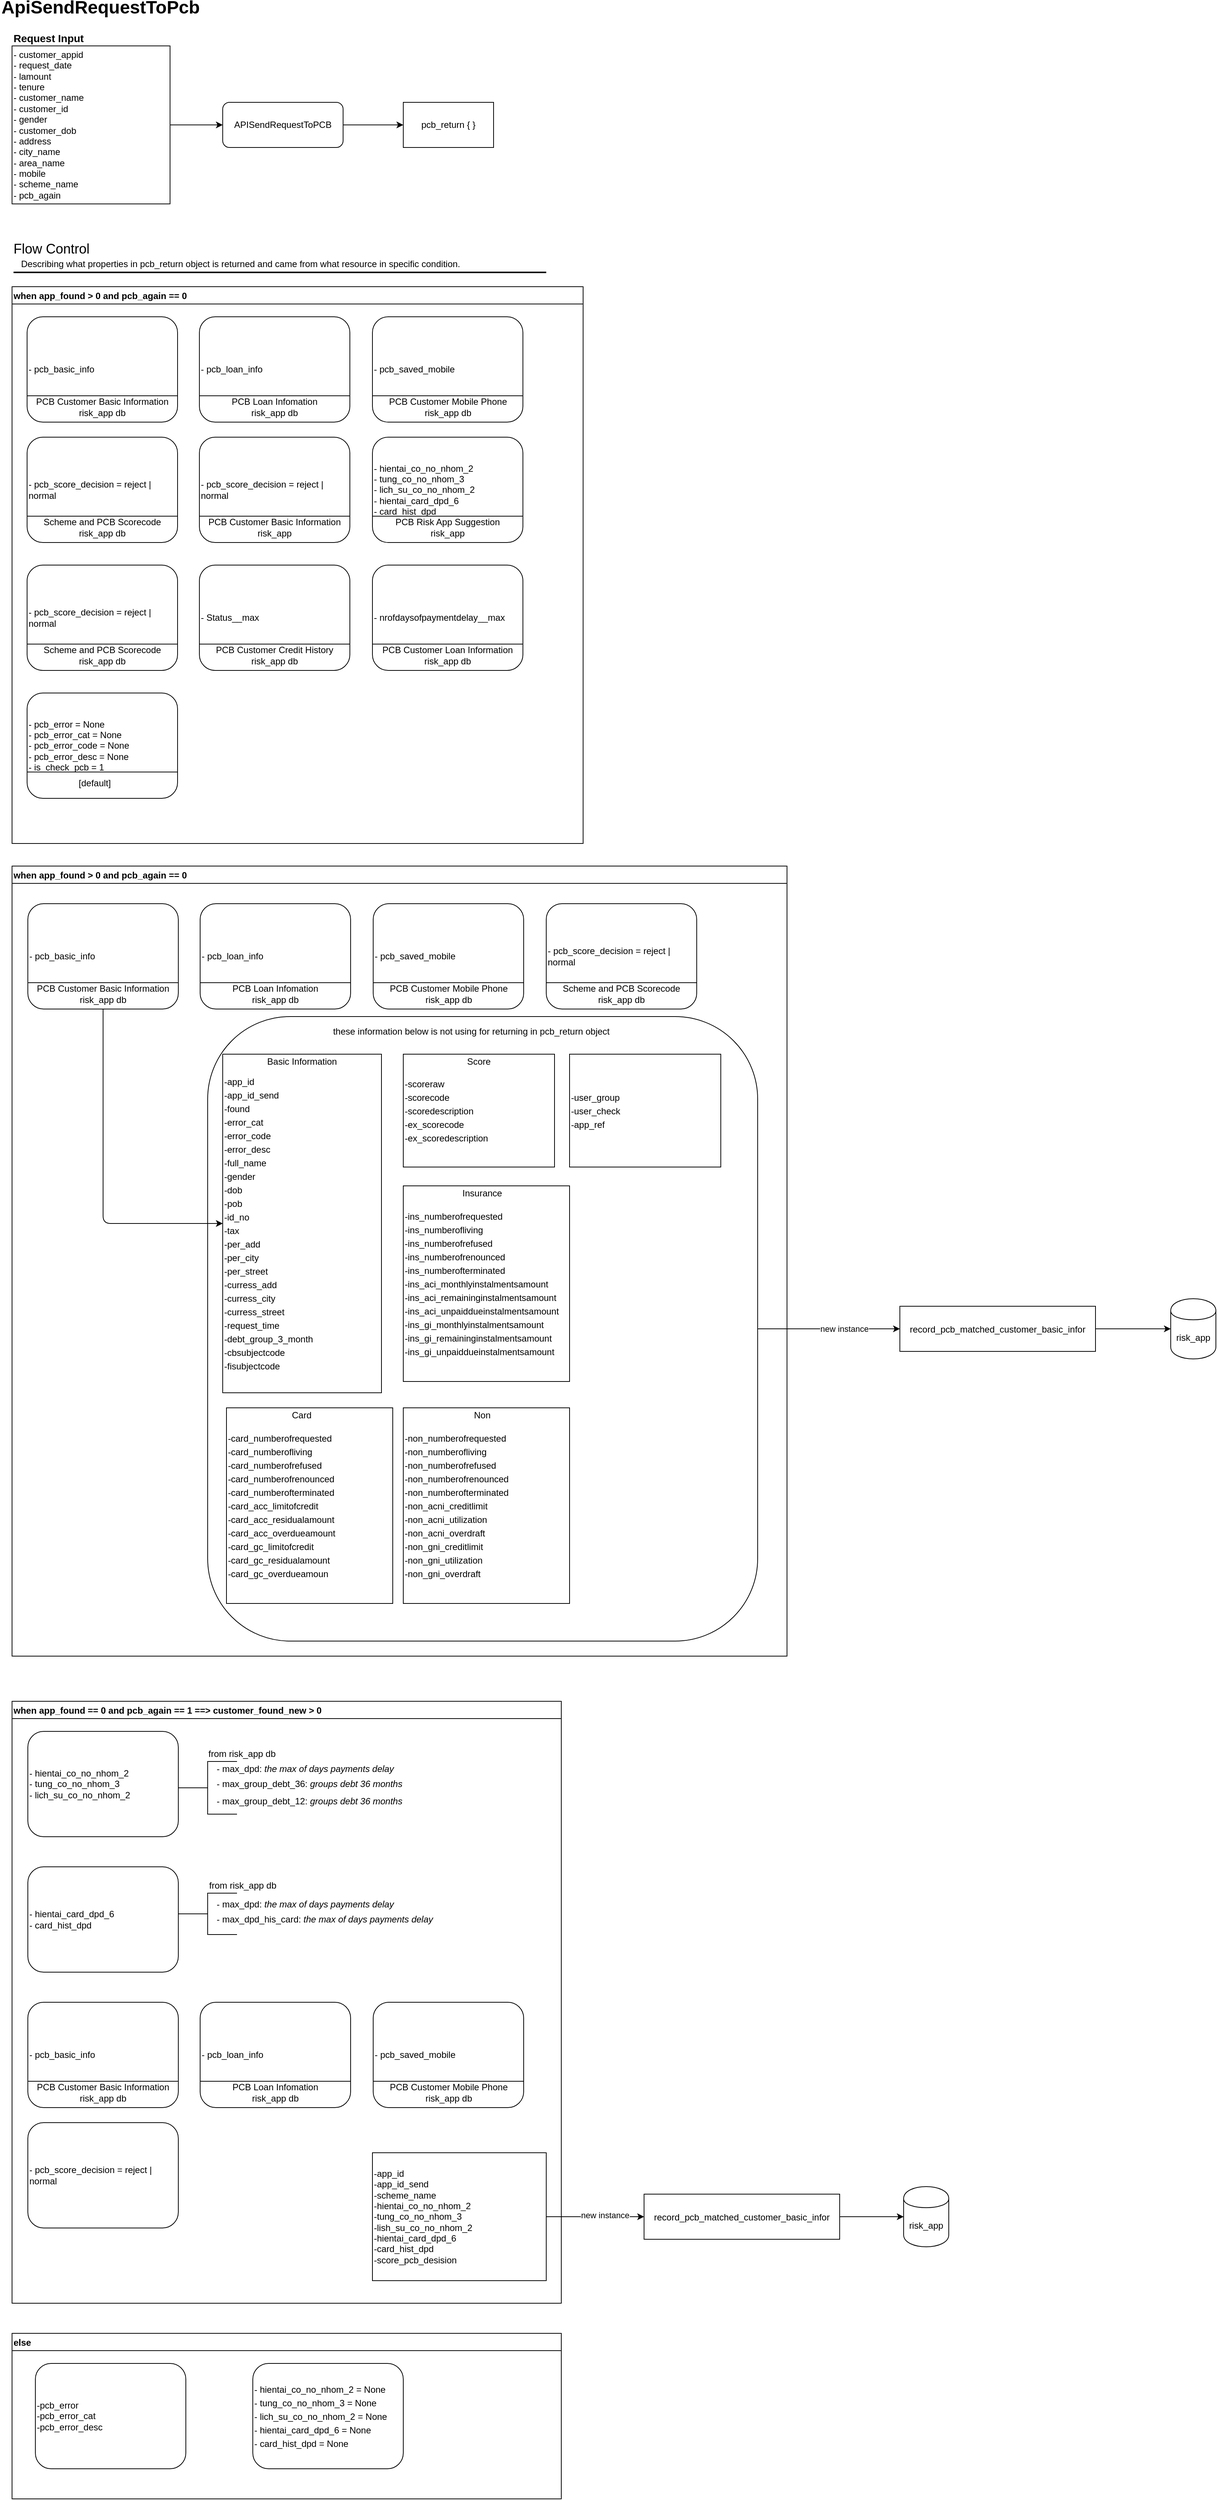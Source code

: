 <mxfile version="12.9.14" type="github" pages="2">
  <diagram id="rKcrqlPdNRruzonRASAX" name="Page-1">
    <mxGraphModel dx="1777" dy="2139" grid="1" gridSize="10" guides="1" tooltips="1" connect="1" arrows="1" fold="1" page="1" pageScale="1" pageWidth="850" pageHeight="1100" math="0" shadow="0">
      <root>
        <mxCell id="0" />
        <mxCell id="1" parent="0" />
        <mxCell id="lrESZ95CZe21nVSUrD8q-65" style="edgeStyle=orthogonalEdgeStyle;rounded=0;orthogonalLoop=1;jettySize=auto;html=1;entryX=0;entryY=0.5;entryDx=0;entryDy=0;" parent="1" source="lrESZ95CZe21nVSUrD8q-3" target="lrESZ95CZe21nVSUrD8q-64" edge="1">
          <mxGeometry relative="1" as="geometry" />
        </mxCell>
        <mxCell id="lrESZ95CZe21nVSUrD8q-3" value="APISendRequestToPCB" style="rounded=1;whiteSpace=wrap;html=1;" parent="1" vertex="1">
          <mxGeometry x="310" y="35" width="160" height="60" as="geometry" />
        </mxCell>
        <mxCell id="lrESZ95CZe21nVSUrD8q-7" value="" style="group" parent="1" vertex="1" connectable="0">
          <mxGeometry x="30" y="-60" width="210" height="230" as="geometry" />
        </mxCell>
        <mxCell id="lrESZ95CZe21nVSUrD8q-5" value="- customer_appid&lt;br&gt;- request_date&lt;br&gt;- lamount&lt;br&gt;- tenure&lt;br&gt;- customer_name&lt;br&gt;- customer_id&lt;br&gt;- gender&lt;br&gt;- customer_dob&lt;br&gt;- address&lt;br&gt;- city_name&lt;br&gt;- area_name&lt;br&gt;- mobile&lt;br&gt;- scheme_name&lt;br&gt;- pcb_again" style="whiteSpace=wrap;html=1;aspect=fixed;align=left;" parent="lrESZ95CZe21nVSUrD8q-7" vertex="1">
          <mxGeometry y="20" width="210" height="210" as="geometry" />
        </mxCell>
        <mxCell id="lrESZ95CZe21nVSUrD8q-6" value="&lt;b&gt;&lt;font style=&quot;font-size: 14px&quot;&gt;Request Input&lt;/font&gt;&lt;/b&gt;" style="text;html=1;strokeColor=none;fillColor=none;align=left;verticalAlign=middle;whiteSpace=wrap;rounded=0;" parent="lrESZ95CZe21nVSUrD8q-7" vertex="1">
          <mxGeometry width="120" height="20" as="geometry" />
        </mxCell>
        <mxCell id="lrESZ95CZe21nVSUrD8q-8" style="edgeStyle=orthogonalEdgeStyle;rounded=0;orthogonalLoop=1;jettySize=auto;html=1;entryX=0;entryY=0.5;entryDx=0;entryDy=0;" parent="1" source="lrESZ95CZe21nVSUrD8q-5" target="lrESZ95CZe21nVSUrD8q-3" edge="1">
          <mxGeometry relative="1" as="geometry" />
        </mxCell>
        <mxCell id="lrESZ95CZe21nVSUrD8q-14" value="when app_found &gt; 0 and pcb_again == 0" style="swimlane;startSize=23;align=left;" parent="1" vertex="1">
          <mxGeometry x="30" y="280" width="759" height="740" as="geometry" />
        </mxCell>
        <mxCell id="lrESZ95CZe21nVSUrD8q-21" value="" style="group" parent="lrESZ95CZe21nVSUrD8q-14" vertex="1" connectable="0">
          <mxGeometry x="20" y="40" width="280" height="140" as="geometry" />
        </mxCell>
        <mxCell id="lrESZ95CZe21nVSUrD8q-17" value="- pcb_basic_info" style="rounded=1;whiteSpace=wrap;html=1;align=left;" parent="lrESZ95CZe21nVSUrD8q-21" vertex="1">
          <mxGeometry width="200" height="140" as="geometry" />
        </mxCell>
        <mxCell id="lrESZ95CZe21nVSUrD8q-19" value="" style="endArrow=none;html=1;entryX=1;entryY=0.75;entryDx=0;entryDy=0;exitX=0;exitY=0.75;exitDx=0;exitDy=0;" parent="lrESZ95CZe21nVSUrD8q-21" source="lrESZ95CZe21nVSUrD8q-17" target="lrESZ95CZe21nVSUrD8q-17" edge="1">
          <mxGeometry width="50" height="50" relative="1" as="geometry">
            <mxPoint y="110" as="sourcePoint" />
            <mxPoint x="50" y="60" as="targetPoint" />
          </mxGeometry>
        </mxCell>
        <mxCell id="lrESZ95CZe21nVSUrD8q-20" value="PCB Customer Basic Information&lt;br&gt;risk_app db" style="text;html=1;strokeColor=none;fillColor=none;align=center;verticalAlign=middle;whiteSpace=wrap;rounded=0;" parent="lrESZ95CZe21nVSUrD8q-21" vertex="1">
          <mxGeometry y="110" width="200" height="20" as="geometry" />
        </mxCell>
        <mxCell id="lrESZ95CZe21nVSUrD8q-22" value="" style="group" parent="lrESZ95CZe21nVSUrD8q-14" vertex="1" connectable="0">
          <mxGeometry x="249" y="40" width="230" height="140" as="geometry" />
        </mxCell>
        <mxCell id="lrESZ95CZe21nVSUrD8q-23" value="- pcb_loan_info" style="rounded=1;whiteSpace=wrap;html=1;align=left;" parent="lrESZ95CZe21nVSUrD8q-22" vertex="1">
          <mxGeometry width="200" height="140" as="geometry" />
        </mxCell>
        <mxCell id="lrESZ95CZe21nVSUrD8q-24" value="" style="endArrow=none;html=1;entryX=1;entryY=0.75;entryDx=0;entryDy=0;exitX=0;exitY=0.75;exitDx=0;exitDy=0;" parent="lrESZ95CZe21nVSUrD8q-22" source="lrESZ95CZe21nVSUrD8q-23" target="lrESZ95CZe21nVSUrD8q-23" edge="1">
          <mxGeometry width="50" height="50" relative="1" as="geometry">
            <mxPoint y="110" as="sourcePoint" />
            <mxPoint x="50" y="60" as="targetPoint" />
          </mxGeometry>
        </mxCell>
        <mxCell id="lrESZ95CZe21nVSUrD8q-25" value="PCB Loan Infomation&lt;br&gt;risk_app db" style="text;html=1;strokeColor=none;fillColor=none;align=center;verticalAlign=middle;whiteSpace=wrap;rounded=0;" parent="lrESZ95CZe21nVSUrD8q-22" vertex="1">
          <mxGeometry x="25" y="110" width="150" height="20" as="geometry" />
        </mxCell>
        <mxCell id="lrESZ95CZe21nVSUrD8q-26" value="" style="group" parent="lrESZ95CZe21nVSUrD8q-14" vertex="1" connectable="0">
          <mxGeometry x="479" y="40" width="230" height="140" as="geometry" />
        </mxCell>
        <mxCell id="lrESZ95CZe21nVSUrD8q-27" value="- pcb_saved_mobile" style="rounded=1;whiteSpace=wrap;html=1;align=left;" parent="lrESZ95CZe21nVSUrD8q-26" vertex="1">
          <mxGeometry width="200" height="140" as="geometry" />
        </mxCell>
        <mxCell id="lrESZ95CZe21nVSUrD8q-28" value="" style="endArrow=none;html=1;entryX=1;entryY=0.75;entryDx=0;entryDy=0;exitX=0;exitY=0.75;exitDx=0;exitDy=0;" parent="lrESZ95CZe21nVSUrD8q-26" source="lrESZ95CZe21nVSUrD8q-27" target="lrESZ95CZe21nVSUrD8q-27" edge="1">
          <mxGeometry width="50" height="50" relative="1" as="geometry">
            <mxPoint y="110" as="sourcePoint" />
            <mxPoint x="50" y="60" as="targetPoint" />
          </mxGeometry>
        </mxCell>
        <mxCell id="lrESZ95CZe21nVSUrD8q-29" value="PCB Customer Mobile Phone&lt;br&gt;risk_app db" style="text;html=1;strokeColor=none;fillColor=none;align=center;verticalAlign=middle;whiteSpace=wrap;rounded=0;" parent="lrESZ95CZe21nVSUrD8q-26" vertex="1">
          <mxGeometry x="18" y="110" width="165" height="20" as="geometry" />
        </mxCell>
        <mxCell id="lrESZ95CZe21nVSUrD8q-30" value="" style="group" parent="lrESZ95CZe21nVSUrD8q-14" vertex="1" connectable="0">
          <mxGeometry x="20" y="200" width="280" height="140" as="geometry" />
        </mxCell>
        <mxCell id="lrESZ95CZe21nVSUrD8q-31" value="- pcb_score_decision = reject | normal" style="rounded=1;whiteSpace=wrap;html=1;align=left;" parent="lrESZ95CZe21nVSUrD8q-30" vertex="1">
          <mxGeometry width="200" height="140" as="geometry" />
        </mxCell>
        <mxCell id="lrESZ95CZe21nVSUrD8q-32" value="" style="endArrow=none;html=1;entryX=1;entryY=0.75;entryDx=0;entryDy=0;exitX=0;exitY=0.75;exitDx=0;exitDy=0;" parent="lrESZ95CZe21nVSUrD8q-30" source="lrESZ95CZe21nVSUrD8q-31" target="lrESZ95CZe21nVSUrD8q-31" edge="1">
          <mxGeometry width="50" height="50" relative="1" as="geometry">
            <mxPoint y="110" as="sourcePoint" />
            <mxPoint x="50" y="60" as="targetPoint" />
          </mxGeometry>
        </mxCell>
        <mxCell id="lrESZ95CZe21nVSUrD8q-33" value="Scheme and PCB Scorecode&lt;br&gt;risk_app db" style="text;html=1;strokeColor=none;fillColor=none;align=center;verticalAlign=middle;whiteSpace=wrap;rounded=0;" parent="lrESZ95CZe21nVSUrD8q-30" vertex="1">
          <mxGeometry y="110" width="200" height="20" as="geometry" />
        </mxCell>
        <mxCell id="lrESZ95CZe21nVSUrD8q-35" value="" style="group" parent="lrESZ95CZe21nVSUrD8q-14" vertex="1" connectable="0">
          <mxGeometry x="249" y="200" width="280" height="140" as="geometry" />
        </mxCell>
        <mxCell id="lrESZ95CZe21nVSUrD8q-36" value="- pcb_score_decision = reject | normal" style="rounded=1;whiteSpace=wrap;html=1;align=left;" parent="lrESZ95CZe21nVSUrD8q-35" vertex="1">
          <mxGeometry width="200" height="140" as="geometry" />
        </mxCell>
        <mxCell id="lrESZ95CZe21nVSUrD8q-37" value="" style="endArrow=none;html=1;entryX=1;entryY=0.75;entryDx=0;entryDy=0;exitX=0;exitY=0.75;exitDx=0;exitDy=0;" parent="lrESZ95CZe21nVSUrD8q-35" source="lrESZ95CZe21nVSUrD8q-36" target="lrESZ95CZe21nVSUrD8q-36" edge="1">
          <mxGeometry width="50" height="50" relative="1" as="geometry">
            <mxPoint y="110" as="sourcePoint" />
            <mxPoint x="50" y="60" as="targetPoint" />
          </mxGeometry>
        </mxCell>
        <mxCell id="lrESZ95CZe21nVSUrD8q-38" value="PCB Customer Basic Information&lt;br&gt;risk_app" style="text;html=1;strokeColor=none;fillColor=none;align=center;verticalAlign=middle;whiteSpace=wrap;rounded=0;" parent="lrESZ95CZe21nVSUrD8q-35" vertex="1">
          <mxGeometry y="110" width="200" height="20" as="geometry" />
        </mxCell>
        <mxCell id="lrESZ95CZe21nVSUrD8q-40" value="" style="group" parent="lrESZ95CZe21nVSUrD8q-14" vertex="1" connectable="0">
          <mxGeometry x="479" y="200" width="280" height="140" as="geometry" />
        </mxCell>
        <mxCell id="lrESZ95CZe21nVSUrD8q-41" value="- hientai_co_no_nhom_2&lt;br&gt;- tung_co_no_nhom_3&lt;br&gt;- lich_su_co_no_nhom_2&lt;br&gt;- hientai_card_dpd_6&lt;br&gt;- card_hist_dpd&lt;br&gt;" style="rounded=1;whiteSpace=wrap;html=1;align=left;" parent="lrESZ95CZe21nVSUrD8q-40" vertex="1">
          <mxGeometry width="200" height="140" as="geometry" />
        </mxCell>
        <mxCell id="lrESZ95CZe21nVSUrD8q-42" value="" style="endArrow=none;html=1;entryX=1;entryY=0.75;entryDx=0;entryDy=0;exitX=0;exitY=0.75;exitDx=0;exitDy=0;" parent="lrESZ95CZe21nVSUrD8q-40" source="lrESZ95CZe21nVSUrD8q-41" target="lrESZ95CZe21nVSUrD8q-41" edge="1">
          <mxGeometry width="50" height="50" relative="1" as="geometry">
            <mxPoint y="110" as="sourcePoint" />
            <mxPoint x="50" y="60" as="targetPoint" />
          </mxGeometry>
        </mxCell>
        <mxCell id="lrESZ95CZe21nVSUrD8q-43" value="PCB Risk App Suggestion&lt;br&gt;risk_app" style="text;html=1;strokeColor=none;fillColor=none;align=center;verticalAlign=middle;whiteSpace=wrap;rounded=0;" parent="lrESZ95CZe21nVSUrD8q-40" vertex="1">
          <mxGeometry y="110" width="200" height="20" as="geometry" />
        </mxCell>
        <mxCell id="lrESZ95CZe21nVSUrD8q-44" value="" style="group" parent="lrESZ95CZe21nVSUrD8q-14" vertex="1" connectable="0">
          <mxGeometry x="20" y="370" width="280" height="140" as="geometry" />
        </mxCell>
        <mxCell id="lrESZ95CZe21nVSUrD8q-45" value="- pcb_score_decision = reject | normal" style="rounded=1;whiteSpace=wrap;html=1;align=left;" parent="lrESZ95CZe21nVSUrD8q-44" vertex="1">
          <mxGeometry width="200" height="140" as="geometry" />
        </mxCell>
        <mxCell id="lrESZ95CZe21nVSUrD8q-46" value="" style="endArrow=none;html=1;entryX=1;entryY=0.75;entryDx=0;entryDy=0;exitX=0;exitY=0.75;exitDx=0;exitDy=0;" parent="lrESZ95CZe21nVSUrD8q-44" source="lrESZ95CZe21nVSUrD8q-45" target="lrESZ95CZe21nVSUrD8q-45" edge="1">
          <mxGeometry width="50" height="50" relative="1" as="geometry">
            <mxPoint y="110" as="sourcePoint" />
            <mxPoint x="50" y="60" as="targetPoint" />
          </mxGeometry>
        </mxCell>
        <mxCell id="lrESZ95CZe21nVSUrD8q-47" value="Scheme and PCB Scorecode&lt;br&gt;risk_app db" style="text;html=1;strokeColor=none;fillColor=none;align=center;verticalAlign=middle;whiteSpace=wrap;rounded=0;" parent="lrESZ95CZe21nVSUrD8q-44" vertex="1">
          <mxGeometry y="110" width="200" height="20" as="geometry" />
        </mxCell>
        <mxCell id="lrESZ95CZe21nVSUrD8q-48" value="" style="group" parent="lrESZ95CZe21nVSUrD8q-14" vertex="1" connectable="0">
          <mxGeometry x="249" y="370" width="280" height="140" as="geometry" />
        </mxCell>
        <mxCell id="lrESZ95CZe21nVSUrD8q-49" value="- Status__max" style="rounded=1;whiteSpace=wrap;html=1;align=left;" parent="lrESZ95CZe21nVSUrD8q-48" vertex="1">
          <mxGeometry width="200" height="140" as="geometry" />
        </mxCell>
        <mxCell id="lrESZ95CZe21nVSUrD8q-50" value="" style="endArrow=none;html=1;entryX=1;entryY=0.75;entryDx=0;entryDy=0;exitX=0;exitY=0.75;exitDx=0;exitDy=0;" parent="lrESZ95CZe21nVSUrD8q-48" source="lrESZ95CZe21nVSUrD8q-49" target="lrESZ95CZe21nVSUrD8q-49" edge="1">
          <mxGeometry width="50" height="50" relative="1" as="geometry">
            <mxPoint y="110" as="sourcePoint" />
            <mxPoint x="50" y="60" as="targetPoint" />
          </mxGeometry>
        </mxCell>
        <mxCell id="lrESZ95CZe21nVSUrD8q-51" value="PCB Customer Credit History&lt;br&gt;risk_app db" style="text;html=1;strokeColor=none;fillColor=none;align=center;verticalAlign=middle;whiteSpace=wrap;rounded=0;" parent="lrESZ95CZe21nVSUrD8q-48" vertex="1">
          <mxGeometry y="110" width="200" height="20" as="geometry" />
        </mxCell>
        <mxCell id="lrESZ95CZe21nVSUrD8q-52" value="" style="group" parent="lrESZ95CZe21nVSUrD8q-14" vertex="1" connectable="0">
          <mxGeometry x="479" y="370" width="280" height="140" as="geometry" />
        </mxCell>
        <mxCell id="lrESZ95CZe21nVSUrD8q-53" value="- nrofdaysofpaymentdelay__max" style="rounded=1;whiteSpace=wrap;html=1;align=left;" parent="lrESZ95CZe21nVSUrD8q-52" vertex="1">
          <mxGeometry width="200" height="140" as="geometry" />
        </mxCell>
        <mxCell id="lrESZ95CZe21nVSUrD8q-54" value="" style="endArrow=none;html=1;entryX=1;entryY=0.75;entryDx=0;entryDy=0;exitX=0;exitY=0.75;exitDx=0;exitDy=0;" parent="lrESZ95CZe21nVSUrD8q-52" source="lrESZ95CZe21nVSUrD8q-53" target="lrESZ95CZe21nVSUrD8q-53" edge="1">
          <mxGeometry width="50" height="50" relative="1" as="geometry">
            <mxPoint y="110" as="sourcePoint" />
            <mxPoint x="50" y="60" as="targetPoint" />
          </mxGeometry>
        </mxCell>
        <mxCell id="lrESZ95CZe21nVSUrD8q-55" value="PCB Customer Loan Information&lt;br&gt;risk_app db" style="text;html=1;strokeColor=none;fillColor=none;align=center;verticalAlign=middle;whiteSpace=wrap;rounded=0;" parent="lrESZ95CZe21nVSUrD8q-52" vertex="1">
          <mxGeometry y="110" width="200" height="20" as="geometry" />
        </mxCell>
        <mxCell id="lrESZ95CZe21nVSUrD8q-56" value="" style="group" parent="lrESZ95CZe21nVSUrD8q-14" vertex="1" connectable="0">
          <mxGeometry x="20" y="540" width="280" height="140" as="geometry" />
        </mxCell>
        <mxCell id="lrESZ95CZe21nVSUrD8q-57" value="- pcb_error = None&lt;br&gt;- pcb_error_cat = None&lt;br&gt;- pcb_error_code = None&lt;br&gt;- pcb_error_desc = None&lt;br&gt;- is_check_pcb = 1" style="rounded=1;whiteSpace=wrap;html=1;align=left;" parent="lrESZ95CZe21nVSUrD8q-56" vertex="1">
          <mxGeometry width="200" height="140" as="geometry" />
        </mxCell>
        <mxCell id="lrESZ95CZe21nVSUrD8q-58" value="" style="endArrow=none;html=1;entryX=1;entryY=0.75;entryDx=0;entryDy=0;exitX=0;exitY=0.75;exitDx=0;exitDy=0;" parent="lrESZ95CZe21nVSUrD8q-56" source="lrESZ95CZe21nVSUrD8q-57" target="lrESZ95CZe21nVSUrD8q-57" edge="1">
          <mxGeometry width="50" height="50" relative="1" as="geometry">
            <mxPoint y="110" as="sourcePoint" />
            <mxPoint x="50" y="60" as="targetPoint" />
          </mxGeometry>
        </mxCell>
        <mxCell id="6qi6XsfwkMvqxvJdKaaW-1" value="[default]" style="text;html=1;strokeColor=none;fillColor=none;align=center;verticalAlign=middle;whiteSpace=wrap;rounded=0;" parent="lrESZ95CZe21nVSUrD8q-56" vertex="1">
          <mxGeometry x="-10" y="110" width="200" height="20" as="geometry" />
        </mxCell>
        <mxCell id="lrESZ95CZe21nVSUrD8q-64" value="pcb_return { }" style="rounded=0;whiteSpace=wrap;html=1;align=center;" parent="1" vertex="1">
          <mxGeometry x="550" y="35" width="120" height="60" as="geometry" />
        </mxCell>
        <mxCell id="lrESZ95CZe21nVSUrD8q-110" value="when app_found &gt; 0 and pcb_again == 0" style="swimlane;startSize=23;align=left;" parent="1" vertex="1">
          <mxGeometry x="30" y="1050" width="1030" height="1050" as="geometry" />
        </mxCell>
        <mxCell id="O0zbh8zVF5vy8r3IZVRP-1" value="" style="group" vertex="1" connectable="0" parent="lrESZ95CZe21nVSUrD8q-110">
          <mxGeometry x="21" y="50" width="280" height="140" as="geometry" />
        </mxCell>
        <mxCell id="O0zbh8zVF5vy8r3IZVRP-2" value="- pcb_basic_info" style="rounded=1;whiteSpace=wrap;html=1;align=left;" vertex="1" parent="O0zbh8zVF5vy8r3IZVRP-1">
          <mxGeometry width="200" height="140" as="geometry" />
        </mxCell>
        <mxCell id="O0zbh8zVF5vy8r3IZVRP-3" value="" style="endArrow=none;html=1;entryX=1;entryY=0.75;entryDx=0;entryDy=0;exitX=0;exitY=0.75;exitDx=0;exitDy=0;" edge="1" parent="O0zbh8zVF5vy8r3IZVRP-1" source="O0zbh8zVF5vy8r3IZVRP-2" target="O0zbh8zVF5vy8r3IZVRP-2">
          <mxGeometry width="50" height="50" relative="1" as="geometry">
            <mxPoint y="110" as="sourcePoint" />
            <mxPoint x="50" y="60" as="targetPoint" />
          </mxGeometry>
        </mxCell>
        <mxCell id="O0zbh8zVF5vy8r3IZVRP-4" value="PCB Customer Basic Information&lt;br&gt;risk_app db" style="text;html=1;strokeColor=none;fillColor=none;align=center;verticalAlign=middle;whiteSpace=wrap;rounded=0;" vertex="1" parent="O0zbh8zVF5vy8r3IZVRP-1">
          <mxGeometry y="110" width="200" height="20" as="geometry" />
        </mxCell>
        <mxCell id="O0zbh8zVF5vy8r3IZVRP-5" value="" style="group" vertex="1" connectable="0" parent="lrESZ95CZe21nVSUrD8q-110">
          <mxGeometry x="250" y="50" width="230" height="140" as="geometry" />
        </mxCell>
        <mxCell id="O0zbh8zVF5vy8r3IZVRP-6" value="- pcb_loan_info" style="rounded=1;whiteSpace=wrap;html=1;align=left;" vertex="1" parent="O0zbh8zVF5vy8r3IZVRP-5">
          <mxGeometry width="200" height="140" as="geometry" />
        </mxCell>
        <mxCell id="O0zbh8zVF5vy8r3IZVRP-7" value="" style="endArrow=none;html=1;entryX=1;entryY=0.75;entryDx=0;entryDy=0;exitX=0;exitY=0.75;exitDx=0;exitDy=0;" edge="1" parent="O0zbh8zVF5vy8r3IZVRP-5" source="O0zbh8zVF5vy8r3IZVRP-6" target="O0zbh8zVF5vy8r3IZVRP-6">
          <mxGeometry width="50" height="50" relative="1" as="geometry">
            <mxPoint y="110" as="sourcePoint" />
            <mxPoint x="50" y="60" as="targetPoint" />
          </mxGeometry>
        </mxCell>
        <mxCell id="O0zbh8zVF5vy8r3IZVRP-8" value="PCB Loan Infomation&lt;br&gt;risk_app db" style="text;html=1;strokeColor=none;fillColor=none;align=center;verticalAlign=middle;whiteSpace=wrap;rounded=0;" vertex="1" parent="O0zbh8zVF5vy8r3IZVRP-5">
          <mxGeometry x="25" y="110" width="150" height="20" as="geometry" />
        </mxCell>
        <mxCell id="O0zbh8zVF5vy8r3IZVRP-9" value="" style="group" vertex="1" connectable="0" parent="lrESZ95CZe21nVSUrD8q-110">
          <mxGeometry x="480" y="50" width="230" height="140" as="geometry" />
        </mxCell>
        <mxCell id="O0zbh8zVF5vy8r3IZVRP-10" value="- pcb_saved_mobile" style="rounded=1;whiteSpace=wrap;html=1;align=left;" vertex="1" parent="O0zbh8zVF5vy8r3IZVRP-9">
          <mxGeometry width="200" height="140" as="geometry" />
        </mxCell>
        <mxCell id="O0zbh8zVF5vy8r3IZVRP-11" value="" style="endArrow=none;html=1;entryX=1;entryY=0.75;entryDx=0;entryDy=0;exitX=0;exitY=0.75;exitDx=0;exitDy=0;" edge="1" parent="O0zbh8zVF5vy8r3IZVRP-9" source="O0zbh8zVF5vy8r3IZVRP-10" target="O0zbh8zVF5vy8r3IZVRP-10">
          <mxGeometry width="50" height="50" relative="1" as="geometry">
            <mxPoint y="110" as="sourcePoint" />
            <mxPoint x="50" y="60" as="targetPoint" />
          </mxGeometry>
        </mxCell>
        <mxCell id="O0zbh8zVF5vy8r3IZVRP-12" value="PCB Customer Mobile Phone&lt;br&gt;risk_app db" style="text;html=1;strokeColor=none;fillColor=none;align=center;verticalAlign=middle;whiteSpace=wrap;rounded=0;" vertex="1" parent="O0zbh8zVF5vy8r3IZVRP-9">
          <mxGeometry x="18" y="110" width="165" height="20" as="geometry" />
        </mxCell>
        <mxCell id="O0zbh8zVF5vy8r3IZVRP-13" value="" style="group" vertex="1" connectable="0" parent="lrESZ95CZe21nVSUrD8q-110">
          <mxGeometry x="21" y="210" width="970" height="820" as="geometry" />
        </mxCell>
        <mxCell id="O0zbh8zVF5vy8r3IZVRP-18" value="&lt;div style=&quot;line-height: 18px&quot;&gt;&lt;br&gt;&lt;/div&gt;" style="rounded=1;whiteSpace=wrap;html=1;align=left;" vertex="1" parent="O0zbh8zVF5vy8r3IZVRP-13">
          <mxGeometry x="239" y="-10" width="731" height="830" as="geometry" />
        </mxCell>
        <mxCell id="O0zbh8zVF5vy8r3IZVRP-19" value="these information below is not using for returning in pcb_return object" style="text;html=1;strokeColor=none;fillColor=none;align=center;verticalAlign=middle;whiteSpace=wrap;rounded=0;" vertex="1" parent="O0zbh8zVF5vy8r3IZVRP-13">
          <mxGeometry x="399" width="381" height="20" as="geometry" />
        </mxCell>
        <mxCell id="O0zbh8zVF5vy8r3IZVRP-25" value="" style="group" vertex="1" connectable="0" parent="O0zbh8zVF5vy8r3IZVRP-13">
          <mxGeometry x="499" y="40" width="201" height="150" as="geometry" />
        </mxCell>
        <mxCell id="O0zbh8zVF5vy8r3IZVRP-22" value="&lt;div style=&quot;line-height: 18px&quot;&gt;&lt;div&gt;&lt;span&gt;-&lt;/span&gt;scoreraw&lt;/div&gt;&lt;div&gt;&lt;span&gt;-&lt;/span&gt;scorecode&lt;/div&gt;&lt;div&gt;&lt;span&gt;-&lt;/span&gt;scoredescription&lt;/div&gt;&lt;div&gt;&lt;span&gt;-&lt;/span&gt;ex_scorecode&lt;/div&gt;&lt;div&gt;&lt;span&gt;-&lt;/span&gt;ex_scoredescription&lt;/div&gt;&lt;/div&gt;" style="rounded=0;whiteSpace=wrap;html=1;align=left;" vertex="1" parent="O0zbh8zVF5vy8r3IZVRP-25">
          <mxGeometry width="201" height="150" as="geometry" />
        </mxCell>
        <mxCell id="O0zbh8zVF5vy8r3IZVRP-23" value="Score" style="text;html=1;strokeColor=none;fillColor=none;align=center;verticalAlign=middle;whiteSpace=wrap;rounded=0;" vertex="1" parent="O0zbh8zVF5vy8r3IZVRP-25">
          <mxGeometry x="35" width="131" height="20" as="geometry" />
        </mxCell>
        <mxCell id="O0zbh8zVF5vy8r3IZVRP-26" value="" style="group" vertex="1" connectable="0" parent="O0zbh8zVF5vy8r3IZVRP-13">
          <mxGeometry x="259" y="40" width="211" height="450" as="geometry" />
        </mxCell>
        <mxCell id="O0zbh8zVF5vy8r3IZVRP-20" value="&lt;div style=&quot;line-height: 18px&quot;&gt;&lt;div&gt;&lt;span&gt;-&lt;/span&gt;app_id&lt;/div&gt;&lt;div&gt;&lt;span&gt;-&lt;/span&gt;app_id_send&lt;/div&gt;&lt;div&gt;&lt;span&gt;-&lt;/span&gt;found&lt;/div&gt;&lt;div&gt;&lt;span&gt;-&lt;/span&gt;error_cat&lt;/div&gt;&lt;div&gt;&lt;span&gt;-&lt;/span&gt;error_code&lt;/div&gt;&lt;div&gt;&lt;span&gt;-&lt;/span&gt;error_desc&lt;/div&gt;&lt;div&gt;&lt;span&gt;-&lt;/span&gt;full_name&lt;/div&gt;&lt;div&gt;&lt;span&gt;-&lt;/span&gt;gender&lt;/div&gt;&lt;div&gt;&lt;span&gt;-&lt;/span&gt;dob&lt;/div&gt;&lt;div&gt;&lt;span&gt;-&lt;/span&gt;pob&lt;/div&gt;&lt;div&gt;&lt;span&gt;-&lt;/span&gt;id_no&lt;/div&gt;&lt;div&gt;&lt;span&gt;-&lt;/span&gt;tax&lt;/div&gt;&lt;div&gt;&lt;span&gt;-&lt;/span&gt;per_add&lt;/div&gt;&lt;div&gt;&lt;span&gt;-&lt;/span&gt;per_city&lt;/div&gt;&lt;div&gt;&lt;span&gt;-&lt;/span&gt;per_street&lt;/div&gt;&lt;div&gt;&lt;span&gt;-&lt;/span&gt;curress_add&lt;/div&gt;&lt;div&gt;&lt;span&gt;-&lt;/span&gt;curress_city&lt;/div&gt;&lt;div&gt;&lt;span&gt;-&lt;/span&gt;curress_street&lt;/div&gt;&lt;div&gt;&lt;span&gt;-&lt;/span&gt;request_time&lt;/div&gt;&lt;div&gt;&lt;span&gt;-&lt;/span&gt;debt_group_3_month&lt;/div&gt;&lt;div&gt;&lt;span&gt;-&lt;/span&gt;cbsubjectcode&lt;/div&gt;&lt;div&gt;&lt;span&gt;-&lt;/span&gt;fisubjectcode&lt;/div&gt;&lt;/div&gt;" style="rounded=0;whiteSpace=wrap;html=1;align=left;" vertex="1" parent="O0zbh8zVF5vy8r3IZVRP-26">
          <mxGeometry width="211" height="450" as="geometry" />
        </mxCell>
        <mxCell id="O0zbh8zVF5vy8r3IZVRP-21" value="Basic Information" style="text;html=1;strokeColor=none;fillColor=none;align=center;verticalAlign=middle;whiteSpace=wrap;rounded=0;" vertex="1" parent="O0zbh8zVF5vy8r3IZVRP-26">
          <mxGeometry x="40" width="131" height="20" as="geometry" />
        </mxCell>
        <mxCell id="O0zbh8zVF5vy8r3IZVRP-32" value="" style="group" vertex="1" connectable="0" parent="O0zbh8zVF5vy8r3IZVRP-13">
          <mxGeometry x="499" y="215" width="221" height="260" as="geometry" />
        </mxCell>
        <mxCell id="O0zbh8zVF5vy8r3IZVRP-30" value="&lt;div style=&quot;line-height: 18px&quot;&gt;&lt;div style=&quot;line-height: 18px&quot;&gt;&lt;div&gt;&lt;span&gt;-&lt;/span&gt;ins_numberofrequested&lt;/div&gt;&lt;div&gt;&lt;span&gt;-&lt;/span&gt;ins_numberofliving&lt;/div&gt;&lt;div&gt;&lt;span&gt;-&lt;/span&gt;ins_numberofrefused&lt;/div&gt;&lt;div&gt;&lt;span&gt;-&lt;/span&gt;ins_numberofrenounced&lt;/div&gt;&lt;div&gt;&lt;span&gt;-&lt;/span&gt;ins_numberofterminated&lt;/div&gt;&lt;div&gt;&lt;span&gt;-&lt;/span&gt;ins_aci_monthlyinstalmentsamount&lt;/div&gt;&lt;div&gt;&lt;span&gt;-&lt;/span&gt;ins_aci_remaininginstalmentsamount&lt;/div&gt;&lt;div&gt;&lt;span&gt;-&lt;/span&gt;ins_aci_unpaiddueinstalmentsamount&lt;/div&gt;&lt;div&gt;&lt;span&gt;-&lt;/span&gt;ins_gi_monthlyinstalmentsamount&lt;/div&gt;&lt;div&gt;&lt;span&gt;-&lt;/span&gt;ins_gi_remaininginstalmentsamount&lt;/div&gt;&lt;div&gt;&lt;span&gt;-&lt;/span&gt;ins_gi_unpaiddueinstalmentsamount&lt;/div&gt;&lt;/div&gt;&lt;/div&gt;" style="rounded=0;whiteSpace=wrap;html=1;align=left;" vertex="1" parent="O0zbh8zVF5vy8r3IZVRP-32">
          <mxGeometry width="221" height="260" as="geometry" />
        </mxCell>
        <mxCell id="O0zbh8zVF5vy8r3IZVRP-31" value="Insurance" style="text;html=1;strokeColor=none;fillColor=none;align=center;verticalAlign=middle;whiteSpace=wrap;rounded=0;" vertex="1" parent="O0zbh8zVF5vy8r3IZVRP-32">
          <mxGeometry x="32.985" width="144.035" height="20" as="geometry" />
        </mxCell>
        <mxCell id="O0zbh8zVF5vy8r3IZVRP-36" value="&lt;div style=&quot;line-height: 18px&quot;&gt;&lt;div style=&quot;line-height: 18px&quot;&gt;&lt;div style=&quot;line-height: 18px&quot;&gt;&lt;div style=&quot;line-height: 18px&quot;&gt;&lt;div&gt;&lt;span&gt;-&lt;/span&gt;card_numberofrequested&lt;/div&gt;&lt;div&gt;&lt;span&gt;-&lt;/span&gt;card_numberofliving&lt;/div&gt;&lt;div&gt;&lt;span&gt;-&lt;/span&gt;card_numberofrefused&lt;/div&gt;&lt;div&gt;&lt;span&gt;-&lt;/span&gt;card_numberofrenounced&lt;/div&gt;&lt;div&gt;&lt;span&gt;-&lt;/span&gt;card_numberofterminated&lt;/div&gt;&lt;div&gt;&lt;span&gt;-&lt;/span&gt;card_acc_limitofcredit&lt;/div&gt;&lt;div&gt;&lt;span&gt;-&lt;/span&gt;card_acc_residualamount&lt;/div&gt;&lt;div&gt;&lt;span&gt;-&lt;/span&gt;card_acc_overdueamount&lt;/div&gt;&lt;div&gt;&lt;span&gt;-&lt;/span&gt;card_gc_limitofcredit&lt;/div&gt;&lt;div&gt;&lt;span&gt;-&lt;/span&gt;card_gc_residualamount&lt;/div&gt;&lt;div&gt;&lt;span&gt;-&lt;/span&gt;card_gc_overdueamoun&lt;/div&gt;&lt;/div&gt;&lt;/div&gt;&lt;/div&gt;&lt;/div&gt;" style="rounded=0;whiteSpace=wrap;html=1;align=left;" vertex="1" parent="O0zbh8zVF5vy8r3IZVRP-13">
          <mxGeometry x="264" y="510" width="221" height="260" as="geometry" />
        </mxCell>
        <mxCell id="O0zbh8zVF5vy8r3IZVRP-37" value="" style="group" vertex="1" connectable="0" parent="O0zbh8zVF5vy8r3IZVRP-13">
          <mxGeometry x="499" y="510" width="221" height="260" as="geometry" />
        </mxCell>
        <mxCell id="O0zbh8zVF5vy8r3IZVRP-33" value="" style="group" vertex="1" connectable="0" parent="O0zbh8zVF5vy8r3IZVRP-37">
          <mxGeometry width="221" height="260" as="geometry" />
        </mxCell>
        <mxCell id="O0zbh8zVF5vy8r3IZVRP-34" value="&lt;div style=&quot;line-height: 18px&quot;&gt;&lt;div style=&quot;line-height: 18px&quot;&gt;&lt;div style=&quot;line-height: 18px&quot;&gt;&lt;div&gt;&lt;span&gt;-&lt;/span&gt;non_numberofrequested&lt;/div&gt;&lt;div&gt;&lt;span&gt;-&lt;/span&gt;non_numberofliving&lt;/div&gt;&lt;div&gt;&lt;span&gt;-&lt;/span&gt;non_numberofrefused&lt;/div&gt;&lt;div&gt;&lt;span&gt;-&lt;/span&gt;non_numberofrenounced&lt;/div&gt;&lt;div&gt;&lt;span&gt;-&lt;/span&gt;non_numberofterminated&lt;/div&gt;&lt;div&gt;&lt;span&gt;-&lt;/span&gt;non_acni_creditlimit&lt;/div&gt;&lt;div&gt;&lt;span&gt;-&lt;/span&gt;non_acni_utilization&lt;/div&gt;&lt;div&gt;&lt;span&gt;-&lt;/span&gt;non_acni_overdraft&lt;/div&gt;&lt;div&gt;&lt;span&gt;-&lt;/span&gt;non_gni_creditlimit&lt;/div&gt;&lt;div&gt;&lt;span&gt;-&lt;/span&gt;non_gni_utilization&lt;/div&gt;&lt;div&gt;&lt;span&gt;-&lt;/span&gt;non_gni_overdraft&lt;/div&gt;&lt;/div&gt;&lt;/div&gt;&lt;/div&gt;" style="rounded=0;whiteSpace=wrap;html=1;align=left;" vertex="1" parent="O0zbh8zVF5vy8r3IZVRP-33">
          <mxGeometry width="221" height="260" as="geometry" />
        </mxCell>
        <mxCell id="O0zbh8zVF5vy8r3IZVRP-35" value="Non" style="text;html=1;strokeColor=none;fillColor=none;align=center;verticalAlign=middle;whiteSpace=wrap;rounded=0;" vertex="1" parent="O0zbh8zVF5vy8r3IZVRP-33">
          <mxGeometry x="32.985" width="144.035" height="20" as="geometry" />
        </mxCell>
        <mxCell id="O0zbh8zVF5vy8r3IZVRP-38" value="Card" style="text;html=1;strokeColor=none;fillColor=none;align=center;verticalAlign=middle;whiteSpace=wrap;rounded=0;" vertex="1" parent="O0zbh8zVF5vy8r3IZVRP-13">
          <mxGeometry x="292.485" y="510" width="144.035" height="20" as="geometry" />
        </mxCell>
        <mxCell id="O0zbh8zVF5vy8r3IZVRP-39" value="&lt;div style=&quot;line-height: 18px&quot;&gt;-user_group&lt;/div&gt;&lt;div style=&quot;line-height: 18px&quot;&gt;-user_check&lt;/div&gt;&lt;div style=&quot;line-height: 18px&quot;&gt;-app_ref&lt;/div&gt;" style="rounded=0;whiteSpace=wrap;html=1;align=left;" vertex="1" parent="O0zbh8zVF5vy8r3IZVRP-13">
          <mxGeometry x="720" y="40" width="201" height="150" as="geometry" />
        </mxCell>
        <mxCell id="O0zbh8zVF5vy8r3IZVRP-134" value="" style="endArrow=classic;html=1;exitX=0.5;exitY=1;exitDx=0;exitDy=0;" edge="1" parent="lrESZ95CZe21nVSUrD8q-110" source="O0zbh8zVF5vy8r3IZVRP-2" target="O0zbh8zVF5vy8r3IZVRP-20">
          <mxGeometry width="50" height="50" relative="1" as="geometry">
            <mxPoint x="110" y="450" as="sourcePoint" />
            <mxPoint x="160" y="400" as="targetPoint" />
            <Array as="points">
              <mxPoint x="121" y="475" />
            </Array>
          </mxGeometry>
        </mxCell>
        <mxCell id="O0zbh8zVF5vy8r3IZVRP-14" value="- pcb_score_decision = reject | normal" style="rounded=1;whiteSpace=wrap;html=1;align=left;" vertex="1" parent="lrESZ95CZe21nVSUrD8q-110">
          <mxGeometry x="710" y="50" width="200" height="140" as="geometry" />
        </mxCell>
        <mxCell id="O0zbh8zVF5vy8r3IZVRP-15" value="" style="endArrow=none;html=1;entryX=1;entryY=0.75;entryDx=0;entryDy=0;exitX=0;exitY=0.75;exitDx=0;exitDy=0;" edge="1" parent="lrESZ95CZe21nVSUrD8q-110" source="O0zbh8zVF5vy8r3IZVRP-14" target="O0zbh8zVF5vy8r3IZVRP-14">
          <mxGeometry width="50" height="50" relative="1" as="geometry">
            <mxPoint x="21" y="320" as="sourcePoint" />
            <mxPoint x="71" y="270" as="targetPoint" />
          </mxGeometry>
        </mxCell>
        <mxCell id="O0zbh8zVF5vy8r3IZVRP-16" value="Scheme and PCB Scorecode&lt;br&gt;risk_app db" style="text;html=1;strokeColor=none;fillColor=none;align=center;verticalAlign=middle;whiteSpace=wrap;rounded=0;" vertex="1" parent="lrESZ95CZe21nVSUrD8q-110">
          <mxGeometry x="710" y="160" width="200" height="20" as="geometry" />
        </mxCell>
        <mxCell id="O0zbh8zVF5vy8r3IZVRP-40" value="" style="group" vertex="1" connectable="0" parent="1">
          <mxGeometry x="30" y="220" width="740" height="46" as="geometry" />
        </mxCell>
        <mxCell id="lrESZ95CZe21nVSUrD8q-15" value="&lt;span style=&quot;font-size: 18px&quot;&gt;Flow Control&lt;/span&gt;" style="text;html=1;strokeColor=none;fillColor=none;align=left;verticalAlign=middle;whiteSpace=wrap;rounded=0;" parent="O0zbh8zVF5vy8r3IZVRP-40" vertex="1">
          <mxGeometry width="150" height="20" as="geometry" />
        </mxCell>
        <mxCell id="lrESZ95CZe21nVSUrD8q-16" value="" style="line;strokeWidth=2;html=1;align=left;" parent="O0zbh8zVF5vy8r3IZVRP-40" vertex="1">
          <mxGeometry x="2" y="36" width="708" height="10" as="geometry" />
        </mxCell>
        <mxCell id="6qi6XsfwkMvqxvJdKaaW-2" value="Describing what properties in pcb_return object is returned and came from what resource in specific condition." style="text;html=1;strokeColor=none;fillColor=none;align=left;verticalAlign=middle;whiteSpace=wrap;rounded=0;" parent="O0zbh8zVF5vy8r3IZVRP-40" vertex="1">
          <mxGeometry x="10" y="20" width="730" height="20" as="geometry" />
        </mxCell>
        <mxCell id="O0zbh8zVF5vy8r3IZVRP-47" style="edgeStyle=orthogonalEdgeStyle;rounded=0;orthogonalLoop=1;jettySize=auto;html=1;entryX=0;entryY=0.5;entryDx=0;entryDy=0;" edge="1" parent="1" source="O0zbh8zVF5vy8r3IZVRP-18" target="O0zbh8zVF5vy8r3IZVRP-49">
          <mxGeometry relative="1" as="geometry">
            <mxPoint x="1160" y="1665" as="targetPoint" />
          </mxGeometry>
        </mxCell>
        <mxCell id="O0zbh8zVF5vy8r3IZVRP-51" value="new instance" style="edgeLabel;html=1;align=center;verticalAlign=middle;resizable=0;points=[];" vertex="1" connectable="0" parent="O0zbh8zVF5vy8r3IZVRP-47">
          <mxGeometry x="0.217" relative="1" as="geometry">
            <mxPoint as="offset" />
          </mxGeometry>
        </mxCell>
        <mxCell id="O0zbh8zVF5vy8r3IZVRP-52" style="edgeStyle=orthogonalEdgeStyle;rounded=0;orthogonalLoop=1;jettySize=auto;html=1;entryX=0;entryY=0.5;entryDx=0;entryDy=0;" edge="1" parent="1" source="O0zbh8zVF5vy8r3IZVRP-49" target="O0zbh8zVF5vy8r3IZVRP-50">
          <mxGeometry relative="1" as="geometry" />
        </mxCell>
        <mxCell id="O0zbh8zVF5vy8r3IZVRP-49" value="&lt;div style=&quot;line-height: 18px&quot;&gt;&lt;span&gt;record_pcb_matched_customer_basic_infor&lt;/span&gt;&lt;/div&gt;" style="rounded=0;whiteSpace=wrap;html=1;" vertex="1" parent="1">
          <mxGeometry x="1210" y="1635" width="260" height="60" as="geometry" />
        </mxCell>
        <mxCell id="O0zbh8zVF5vy8r3IZVRP-50" value="risk_app" style="shape=cylinder;whiteSpace=wrap;html=1;boundedLbl=1;backgroundOutline=1;" vertex="1" parent="1">
          <mxGeometry x="1570" y="1625" width="60" height="80" as="geometry" />
        </mxCell>
        <mxCell id="O0zbh8zVF5vy8r3IZVRP-57" value="when app_found == 0 and pcb_again == 1 ==&gt; customer_found_new &gt; 0 " style="swimlane;startSize=23;align=left;" vertex="1" parent="1">
          <mxGeometry x="30" y="2160" width="730" height="800" as="geometry" />
        </mxCell>
        <mxCell id="O0zbh8zVF5vy8r3IZVRP-92" value="" style="group" vertex="1" connectable="0" parent="O0zbh8zVF5vy8r3IZVRP-57">
          <mxGeometry x="21.0" y="40" width="510" height="140" as="geometry" />
        </mxCell>
        <mxCell id="O0zbh8zVF5vy8r3IZVRP-93" value="-&amp;nbsp;&lt;span&gt;hientai_co_no_nhom_2&lt;br&gt;- tung_co_no_nhom_3&lt;br&gt;- lich_su_co_no_nhom_2&lt;br&gt;&lt;/span&gt;" style="rounded=1;whiteSpace=wrap;html=1;align=left;" vertex="1" parent="O0zbh8zVF5vy8r3IZVRP-92">
          <mxGeometry width="200" height="140" as="geometry" />
        </mxCell>
        <mxCell id="O0zbh8zVF5vy8r3IZVRP-98" value="" style="html=1;shape=mxgraph.flowchart.annotation_2;align=left;labelPosition=right;" vertex="1" parent="O0zbh8zVF5vy8r3IZVRP-92">
          <mxGeometry x="200" y="40" width="78" height="70" as="geometry" />
        </mxCell>
        <mxCell id="O0zbh8zVF5vy8r3IZVRP-99" value="- max_dpd: &lt;i&gt;the max of days payments delay&lt;/i&gt;" style="text;html=1;strokeColor=none;fillColor=none;align=left;verticalAlign=middle;whiteSpace=wrap;rounded=0;" vertex="1" parent="O0zbh8zVF5vy8r3IZVRP-92">
          <mxGeometry x="249" y="40" width="241" height="20" as="geometry" />
        </mxCell>
        <mxCell id="O0zbh8zVF5vy8r3IZVRP-100" value="&lt;span&gt;- max_group_debt_36&lt;/span&gt;: &lt;i&gt;groups debt 36 months&lt;/i&gt;" style="text;html=1;strokeColor=none;fillColor=none;align=left;verticalAlign=middle;whiteSpace=wrap;rounded=0;" vertex="1" parent="O0zbh8zVF5vy8r3IZVRP-92">
          <mxGeometry x="249" y="60" width="261" height="20" as="geometry" />
        </mxCell>
        <mxCell id="O0zbh8zVF5vy8r3IZVRP-106" value="from risk_app db" style="text;html=1;strokeColor=none;fillColor=none;align=left;verticalAlign=middle;whiteSpace=wrap;rounded=0;" vertex="1" parent="O0zbh8zVF5vy8r3IZVRP-92">
          <mxGeometry x="238" y="20" width="112" height="20" as="geometry" />
        </mxCell>
        <mxCell id="O0zbh8zVF5vy8r3IZVRP-96" value="" style="group" vertex="1" connectable="0" parent="O0zbh8zVF5vy8r3IZVRP-57">
          <mxGeometry x="21" y="220" width="280" height="140" as="geometry" />
        </mxCell>
        <mxCell id="O0zbh8zVF5vy8r3IZVRP-97" value="&lt;span&gt;- hientai_card_dpd_6&lt;br&gt;- card_hist_dpd&lt;br&gt;&lt;/span&gt;" style="rounded=1;whiteSpace=wrap;html=1;align=left;" vertex="1" parent="O0zbh8zVF5vy8r3IZVRP-96">
          <mxGeometry width="200" height="140" as="geometry" />
        </mxCell>
        <mxCell id="O0zbh8zVF5vy8r3IZVRP-103" value="" style="html=1;shape=mxgraph.flowchart.annotation_2;align=left;labelPosition=right;" vertex="1" parent="O0zbh8zVF5vy8r3IZVRP-96">
          <mxGeometry x="200" y="35" width="78" height="55" as="geometry" />
        </mxCell>
        <mxCell id="O0zbh8zVF5vy8r3IZVRP-104" value="- max_dpd: &lt;i&gt;the max of days payments delay&lt;/i&gt;" style="text;html=1;strokeColor=none;fillColor=none;align=left;verticalAlign=middle;whiteSpace=wrap;rounded=0;" vertex="1" parent="O0zbh8zVF5vy8r3IZVRP-57">
          <mxGeometry x="270" y="260" width="241" height="20" as="geometry" />
        </mxCell>
        <mxCell id="O0zbh8zVF5vy8r3IZVRP-105" value="-&amp;nbsp;&lt;span&gt;max_dpd_his_card&lt;/span&gt;&lt;span&gt;: &lt;/span&gt;&lt;i&gt;the max of days payments delay&lt;/i&gt;" style="text;html=1;strokeColor=none;fillColor=none;align=left;verticalAlign=middle;whiteSpace=wrap;rounded=0;" vertex="1" parent="O0zbh8zVF5vy8r3IZVRP-57">
          <mxGeometry x="270" y="280" width="300" height="20" as="geometry" />
        </mxCell>
        <mxCell id="O0zbh8zVF5vy8r3IZVRP-107" value="from risk_app db" style="text;html=1;strokeColor=none;fillColor=none;align=left;verticalAlign=middle;whiteSpace=wrap;rounded=0;" vertex="1" parent="O0zbh8zVF5vy8r3IZVRP-57">
          <mxGeometry x="260" y="235" width="112" height="20" as="geometry" />
        </mxCell>
        <mxCell id="O0zbh8zVF5vy8r3IZVRP-111" style="edgeStyle=orthogonalEdgeStyle;rounded=0;orthogonalLoop=1;jettySize=auto;html=1;entryX=0.16;entryY=0.55;entryDx=0;entryDy=0;entryPerimeter=0;" edge="1" parent="O0zbh8zVF5vy8r3IZVRP-57" target="O0zbh8zVF5vy8r3IZVRP-109">
          <mxGeometry relative="1" as="geometry">
            <mxPoint x="150" y="436" as="sourcePoint" />
          </mxGeometry>
        </mxCell>
        <mxCell id="O0zbh8zVF5vy8r3IZVRP-115" value="" style="group" vertex="1" connectable="0" parent="O0zbh8zVF5vy8r3IZVRP-57">
          <mxGeometry x="480" y="400" width="230" height="140" as="geometry" />
        </mxCell>
        <mxCell id="O0zbh8zVF5vy8r3IZVRP-116" value="- pcb_saved_mobile" style="rounded=1;whiteSpace=wrap;html=1;align=left;" vertex="1" parent="O0zbh8zVF5vy8r3IZVRP-115">
          <mxGeometry width="200" height="140" as="geometry" />
        </mxCell>
        <mxCell id="O0zbh8zVF5vy8r3IZVRP-117" value="" style="endArrow=none;html=1;entryX=1;entryY=0.75;entryDx=0;entryDy=0;exitX=0;exitY=0.75;exitDx=0;exitDy=0;" edge="1" parent="O0zbh8zVF5vy8r3IZVRP-115" source="O0zbh8zVF5vy8r3IZVRP-116" target="O0zbh8zVF5vy8r3IZVRP-116">
          <mxGeometry width="50" height="50" relative="1" as="geometry">
            <mxPoint y="110" as="sourcePoint" />
            <mxPoint x="50" y="60" as="targetPoint" />
          </mxGeometry>
        </mxCell>
        <mxCell id="O0zbh8zVF5vy8r3IZVRP-118" value="PCB Customer Mobile Phone&lt;br&gt;risk_app db" style="text;html=1;strokeColor=none;fillColor=none;align=center;verticalAlign=middle;whiteSpace=wrap;rounded=0;" vertex="1" parent="O0zbh8zVF5vy8r3IZVRP-115">
          <mxGeometry x="18" y="110" width="165" height="20" as="geometry" />
        </mxCell>
        <mxCell id="O0zbh8zVF5vy8r3IZVRP-119" value="" style="group" vertex="1" connectable="0" parent="O0zbh8zVF5vy8r3IZVRP-57">
          <mxGeometry x="250" y="400" width="230" height="140" as="geometry" />
        </mxCell>
        <mxCell id="O0zbh8zVF5vy8r3IZVRP-120" value="- pcb_loan_info" style="rounded=1;whiteSpace=wrap;html=1;align=left;" vertex="1" parent="O0zbh8zVF5vy8r3IZVRP-119">
          <mxGeometry width="200" height="140" as="geometry" />
        </mxCell>
        <mxCell id="O0zbh8zVF5vy8r3IZVRP-121" value="" style="endArrow=none;html=1;entryX=1;entryY=0.75;entryDx=0;entryDy=0;exitX=0;exitY=0.75;exitDx=0;exitDy=0;" edge="1" parent="O0zbh8zVF5vy8r3IZVRP-119" source="O0zbh8zVF5vy8r3IZVRP-120" target="O0zbh8zVF5vy8r3IZVRP-120">
          <mxGeometry width="50" height="50" relative="1" as="geometry">
            <mxPoint y="110" as="sourcePoint" />
            <mxPoint x="50" y="60" as="targetPoint" />
          </mxGeometry>
        </mxCell>
        <mxCell id="O0zbh8zVF5vy8r3IZVRP-122" value="PCB Loan Infomation&lt;br&gt;risk_app db" style="text;html=1;strokeColor=none;fillColor=none;align=center;verticalAlign=middle;whiteSpace=wrap;rounded=0;" vertex="1" parent="O0zbh8zVF5vy8r3IZVRP-119">
          <mxGeometry x="25" y="110" width="150" height="20" as="geometry" />
        </mxCell>
        <mxCell id="O0zbh8zVF5vy8r3IZVRP-123" value="" style="group" vertex="1" connectable="0" parent="O0zbh8zVF5vy8r3IZVRP-57">
          <mxGeometry x="21" y="400" width="280" height="140" as="geometry" />
        </mxCell>
        <mxCell id="O0zbh8zVF5vy8r3IZVRP-124" value="- pcb_basic_info" style="rounded=1;whiteSpace=wrap;html=1;align=left;" vertex="1" parent="O0zbh8zVF5vy8r3IZVRP-123">
          <mxGeometry width="200" height="140" as="geometry" />
        </mxCell>
        <mxCell id="O0zbh8zVF5vy8r3IZVRP-125" value="" style="endArrow=none;html=1;entryX=1;entryY=0.75;entryDx=0;entryDy=0;exitX=0;exitY=0.75;exitDx=0;exitDy=0;" edge="1" parent="O0zbh8zVF5vy8r3IZVRP-123" source="O0zbh8zVF5vy8r3IZVRP-124" target="O0zbh8zVF5vy8r3IZVRP-124">
          <mxGeometry width="50" height="50" relative="1" as="geometry">
            <mxPoint y="110" as="sourcePoint" />
            <mxPoint x="50" y="60" as="targetPoint" />
          </mxGeometry>
        </mxCell>
        <mxCell id="O0zbh8zVF5vy8r3IZVRP-126" value="PCB Customer Basic Information&lt;br&gt;risk_app db" style="text;html=1;strokeColor=none;fillColor=none;align=center;verticalAlign=middle;whiteSpace=wrap;rounded=0;" vertex="1" parent="O0zbh8zVF5vy8r3IZVRP-123">
          <mxGeometry y="110" width="200" height="20" as="geometry" />
        </mxCell>
        <mxCell id="O0zbh8zVF5vy8r3IZVRP-127" value="- pcb_score_decision = reject | normal" style="rounded=1;whiteSpace=wrap;html=1;align=left;" vertex="1" parent="O0zbh8zVF5vy8r3IZVRP-57">
          <mxGeometry x="21" y="560" width="200" height="140" as="geometry" />
        </mxCell>
        <mxCell id="O0zbh8zVF5vy8r3IZVRP-128" value="-app_id&lt;br&gt;-app_id_send&lt;br&gt;-scheme_name&lt;br&gt;-hientai_co_no_nhom_2&lt;br&gt;-tung_co_no_nhom_3&lt;br&gt;-lish_su_co_no_nhom_2&lt;br&gt;-hientai_card_dpd_6&lt;br&gt;-card_hist_dpd&lt;br&gt;-score_pcb_desision&lt;br&gt;" style="rounded=0;whiteSpace=wrap;html=1;align=left;" vertex="1" parent="O0zbh8zVF5vy8r3IZVRP-57">
          <mxGeometry x="479" y="600" width="231" height="170" as="geometry" />
        </mxCell>
        <mxCell id="O0zbh8zVF5vy8r3IZVRP-101" value="&lt;span&gt;- max_group_debt_12&lt;/span&gt;: &lt;i&gt;groups debt 36 months&lt;/i&gt;" style="text;html=1;strokeColor=none;fillColor=none;align=left;verticalAlign=middle;whiteSpace=wrap;rounded=0;" vertex="1" parent="1">
          <mxGeometry x="300" y="2283" width="261" height="20" as="geometry" />
        </mxCell>
        <mxCell id="O0zbh8zVF5vy8r3IZVRP-133" style="edgeStyle=orthogonalEdgeStyle;rounded=0;orthogonalLoop=1;jettySize=auto;html=1;entryX=0;entryY=0.5;entryDx=0;entryDy=0;" edge="1" parent="1" source="O0zbh8zVF5vy8r3IZVRP-129" target="O0zbh8zVF5vy8r3IZVRP-132">
          <mxGeometry relative="1" as="geometry" />
        </mxCell>
        <mxCell id="O0zbh8zVF5vy8r3IZVRP-129" value="&lt;div style=&quot;line-height: 18px&quot;&gt;&lt;span&gt;record_pcb_matched_customer_basic_infor&lt;/span&gt;&lt;/div&gt;" style="rounded=0;whiteSpace=wrap;html=1;" vertex="1" parent="1">
          <mxGeometry x="870" y="2815" width="260" height="60" as="geometry" />
        </mxCell>
        <mxCell id="O0zbh8zVF5vy8r3IZVRP-130" style="edgeStyle=orthogonalEdgeStyle;rounded=0;orthogonalLoop=1;jettySize=auto;html=1;entryX=0;entryY=0.5;entryDx=0;entryDy=0;" edge="1" parent="1" source="O0zbh8zVF5vy8r3IZVRP-128" target="O0zbh8zVF5vy8r3IZVRP-129">
          <mxGeometry relative="1" as="geometry">
            <Array as="points">
              <mxPoint x="790" y="2845" />
              <mxPoint x="790" y="2845" />
            </Array>
          </mxGeometry>
        </mxCell>
        <mxCell id="O0zbh8zVF5vy8r3IZVRP-131" value="new instance" style="edgeLabel;html=1;align=center;verticalAlign=middle;resizable=0;points=[];" vertex="1" connectable="0" parent="O0zbh8zVF5vy8r3IZVRP-130">
          <mxGeometry x="0.2" y="2" relative="1" as="geometry">
            <mxPoint as="offset" />
          </mxGeometry>
        </mxCell>
        <mxCell id="O0zbh8zVF5vy8r3IZVRP-132" value="risk_app" style="shape=cylinder;whiteSpace=wrap;html=1;boundedLbl=1;backgroundOutline=1;" vertex="1" parent="1">
          <mxGeometry x="1215" y="2805" width="60" height="80" as="geometry" />
        </mxCell>
        <mxCell id="O0zbh8zVF5vy8r3IZVRP-136" value="else" style="swimlane;startSize=23;align=left;" vertex="1" parent="1">
          <mxGeometry x="30" y="3000" width="730" height="220" as="geometry" />
        </mxCell>
        <mxCell id="O0zbh8zVF5vy8r3IZVRP-149" style="edgeStyle=orthogonalEdgeStyle;rounded=0;orthogonalLoop=1;jettySize=auto;html=1;entryX=0.16;entryY=0.55;entryDx=0;entryDy=0;entryPerimeter=0;" edge="1" parent="O0zbh8zVF5vy8r3IZVRP-136">
          <mxGeometry relative="1" as="geometry">
            <mxPoint x="150" y="436" as="sourcePoint" />
          </mxGeometry>
        </mxCell>
        <mxCell id="O0zbh8zVF5vy8r3IZVRP-165" value="-pcb_error&lt;br&gt;-pcb_error_cat&lt;br&gt;-pcb_error_desc&lt;br&gt;" style="rounded=1;whiteSpace=wrap;html=1;align=left;" vertex="1" parent="O0zbh8zVF5vy8r3IZVRP-136">
          <mxGeometry x="31" y="40" width="200" height="140" as="geometry" />
        </mxCell>
        <mxCell id="O0zbh8zVF5vy8r3IZVRP-166" value="&lt;div style=&quot;line-height: 18px&quot;&gt;&lt;div style=&quot;line-height: 18px&quot;&gt;&lt;div&gt;&lt;span&gt;-&lt;/span&gt;&amp;nbsp;hientai_co_no_nhom_2&amp;nbsp;&lt;span&gt;=&lt;/span&gt;&amp;nbsp;&lt;span&gt;None&lt;/span&gt;&lt;/div&gt;&lt;div&gt;&lt;span&gt;-&lt;/span&gt;&amp;nbsp;tung_co_no_nhom_3&amp;nbsp;&lt;span&gt;=&lt;/span&gt;&amp;nbsp;&lt;span&gt;None&lt;/span&gt;&lt;/div&gt;&lt;div&gt;&lt;span&gt;-&lt;/span&gt;&amp;nbsp;lich_su_co_no_nhom_2&amp;nbsp;&lt;span&gt;=&lt;/span&gt;&amp;nbsp;&lt;span&gt;None&lt;/span&gt;&lt;/div&gt;&lt;div&gt;&lt;span&gt;-&lt;/span&gt;&amp;nbsp;hientai_card_dpd_6&amp;nbsp;&lt;span&gt;=&lt;/span&gt;&amp;nbsp;&lt;span&gt;None&lt;/span&gt;&lt;/div&gt;&lt;div&gt;&lt;span&gt;-&lt;/span&gt;&amp;nbsp;card_hist_dpd&amp;nbsp;&lt;span&gt;=&lt;/span&gt;&amp;nbsp;&lt;span&gt;None&lt;/span&gt;&lt;/div&gt;&lt;/div&gt;&lt;/div&gt;" style="rounded=1;whiteSpace=wrap;html=1;align=left;" vertex="1" parent="O0zbh8zVF5vy8r3IZVRP-136">
          <mxGeometry x="320" y="40" width="200" height="140" as="geometry" />
        </mxCell>
        <mxCell id="O0zbh8zVF5vy8r3IZVRP-167" value="&lt;div style=&quot;line-height: 18px&quot;&gt;&lt;span&gt;&lt;b&gt;&lt;font style=&quot;font-size: 24px&quot;&gt;ApiSendRequestToPcb&lt;/font&gt;&lt;/b&gt;&lt;/span&gt;&lt;/div&gt;" style="text;html=1;strokeColor=none;fillColor=none;align=left;verticalAlign=middle;whiteSpace=wrap;rounded=0;" vertex="1" parent="1">
          <mxGeometry x="14" y="-100" width="810" height="20" as="geometry" />
        </mxCell>
      </root>
    </mxGraphModel>
  </diagram>
  <diagram id="l_ZDVSHwmx-F9wjiYvMV" name="Page-2">
    <mxGraphModel dx="1333" dy="828" grid="1" gridSize="10" guides="1" tooltips="1" connect="1" arrows="1" fold="1" page="1" pageScale="1" pageWidth="850" pageHeight="1100" math="0" shadow="0">
      <root>
        <mxCell id="LfeT2q0nmlQ_VugA1HMW-0" />
        <mxCell id="LfeT2q0nmlQ_VugA1HMW-1" parent="LfeT2q0nmlQ_VugA1HMW-0" />
        <mxCell id="LfeT2q0nmlQ_VugA1HMW-90" value="" style="rounded=0;whiteSpace=wrap;html=1;align=left;" vertex="1" parent="LfeT2q0nmlQ_VugA1HMW-1">
          <mxGeometry x="10" y="240" width="890" height="540" as="geometry" />
        </mxCell>
        <mxCell id="LfeT2q0nmlQ_VugA1HMW-11" value="&lt;div style=&quot;line-height: 18px&quot;&gt;customer_family_book_data&lt;/div&gt;&lt;div style=&quot;line-height: 18px&quot;&gt;(finonedb)&lt;/div&gt;" style="rounded=1;whiteSpace=wrap;html=1;fillColor=#ffe6cc;strokeColor=#d79b00;" vertex="1" parent="LfeT2q0nmlQ_VugA1HMW-1">
          <mxGeometry x="40" y="310" width="220" height="120" as="geometry" />
        </mxCell>
        <mxCell id="LfeT2q0nmlQ_VugA1HMW-12" value="&lt;div style=&quot;line-height: 18px&quot;&gt;customer_social_ins_data&lt;/div&gt;&lt;div style=&quot;line-height: 18px&quot;&gt;(finonedb)&lt;/div&gt;" style="rounded=1;whiteSpace=wrap;html=1;fillColor=#ffe6cc;strokeColor=#d79b00;" vertex="1" parent="LfeT2q0nmlQ_VugA1HMW-1">
          <mxGeometry x="40" y="470" width="220" height="120" as="geometry" />
        </mxCell>
        <mxCell id="LfeT2q0nmlQ_VugA1HMW-14" value="&lt;div style=&quot;line-height: 18px&quot;&gt;customer_addr_data&lt;/div&gt;&lt;div style=&quot;line-height: 18px&quot;&gt;&lt;span&gt;(finonedb)&lt;/span&gt;&lt;br&gt;&lt;/div&gt;" style="rounded=1;whiteSpace=wrap;html=1;fillColor=#ffe6cc;strokeColor=#d79b00;" vertex="1" parent="LfeT2q0nmlQ_VugA1HMW-1">
          <mxGeometry x="320" y="310" width="220" height="120" as="geometry" />
        </mxCell>
        <mxCell id="LfeT2q0nmlQ_VugA1HMW-15" value="&lt;div style=&quot;line-height: 18px&quot;&gt;&lt;div style=&quot;line-height: 18px&quot;&gt;customer_addr_per_data&lt;/div&gt;&lt;div style=&quot;line-height: 18px&quot;&gt;(finonedb)&lt;/div&gt;&lt;/div&gt;" style="rounded=1;whiteSpace=wrap;html=1;fillColor=#ffe6cc;strokeColor=#d79b00;" vertex="1" parent="LfeT2q0nmlQ_VugA1HMW-1">
          <mxGeometry x="320" y="470" width="220" height="120" as="geometry" />
        </mxCell>
        <mxCell id="LfeT2q0nmlQ_VugA1HMW-16" value="&lt;div style=&quot;line-height: 18px&quot;&gt;customer_addr_com_data&lt;/div&gt;&lt;div style=&quot;line-height: 18px&quot;&gt;(finonedb)&lt;/div&gt;" style="rounded=1;whiteSpace=wrap;html=1;fillColor=#ffe6cc;strokeColor=#d79b00;" vertex="1" parent="LfeT2q0nmlQ_VugA1HMW-1">
          <mxGeometry x="600" y="310" width="220" height="120" as="geometry" />
        </mxCell>
        <mxCell id="LfeT2q0nmlQ_VugA1HMW-17" value="&lt;div style=&quot;line-height: 18px&quot;&gt;customer_spouse_id_data&lt;/div&gt;&lt;div style=&quot;line-height: 18px&quot;&gt;(finonedb)&lt;/div&gt;" style="rounded=1;whiteSpace=wrap;html=1;fillColor=#ffe6cc;strokeColor=#d79b00;" vertex="1" parent="LfeT2q0nmlQ_VugA1HMW-1">
          <mxGeometry x="600" y="470" width="220" height="120" as="geometry" />
        </mxCell>
        <mxCell id="LfeT2q0nmlQ_VugA1HMW-18" value="&lt;div style=&quot;line-height: 18px&quot;&gt;company_name_data&lt;/div&gt;&lt;div style=&quot;line-height: 18px&quot;&gt;(finonedb)&lt;/div&gt;" style="rounded=1;whiteSpace=wrap;html=1;fillColor=#ffe6cc;strokeColor=#d79b00;" vertex="1" parent="LfeT2q0nmlQ_VugA1HMW-1">
          <mxGeometry x="40" y="610" width="220" height="120" as="geometry" />
        </mxCell>
        <mxCell id="LfeT2q0nmlQ_VugA1HMW-19" value="&lt;div style=&quot;line-height: 18px&quot;&gt;finnone_doc_list&lt;/div&gt;&lt;div style=&quot;line-height: 18px&quot;&gt;(finonedb)&lt;/div&gt;" style="rounded=1;whiteSpace=wrap;html=1;fillColor=#ffe6cc;strokeColor=#d79b00;" vertex="1" parent="LfeT2q0nmlQ_VugA1HMW-1">
          <mxGeometry x="320" y="620" width="220" height="120" as="geometry" />
        </mxCell>
        <mxCell id="LfeT2q0nmlQ_VugA1HMW-79" style="edgeStyle=orthogonalEdgeStyle;rounded=0;orthogonalLoop=1;jettySize=auto;html=1;entryX=0;entryY=0.5;entryDx=0;entryDy=0;" edge="1" parent="LfeT2q0nmlQ_VugA1HMW-1" source="LfeT2q0nmlQ_VugA1HMW-73" target="LfeT2q0nmlQ_VugA1HMW-78">
          <mxGeometry relative="1" as="geometry" />
        </mxCell>
        <mxCell id="LfeT2q0nmlQ_VugA1HMW-81" style="edgeStyle=orthogonalEdgeStyle;rounded=0;orthogonalLoop=1;jettySize=auto;html=1;entryX=0.5;entryY=0;entryDx=0;entryDy=0;" edge="1" parent="LfeT2q0nmlQ_VugA1HMW-1" source="LfeT2q0nmlQ_VugA1HMW-73" target="LfeT2q0nmlQ_VugA1HMW-80">
          <mxGeometry relative="1" as="geometry" />
        </mxCell>
        <mxCell id="LfeT2q0nmlQ_VugA1HMW-82" value="assign" style="edgeLabel;html=1;align=center;verticalAlign=middle;resizable=0;points=[];" vertex="1" connectable="0" parent="LfeT2q0nmlQ_VugA1HMW-81">
          <mxGeometry x="-0.003" y="10" relative="1" as="geometry">
            <mxPoint x="-10" y="-4.8" as="offset" />
          </mxGeometry>
        </mxCell>
        <mxCell id="LfeT2q0nmlQ_VugA1HMW-73" value="customer_f1_data&lt;br&gt;(json response)" style="rounded=1;whiteSpace=wrap;html=1;fillColor=#ffe6cc;strokeColor=#d79b00;" vertex="1" parent="LfeT2q0nmlQ_VugA1HMW-1">
          <mxGeometry x="1260" y="780" width="125" height="60" as="geometry" />
        </mxCell>
        <mxCell id="LfeT2q0nmlQ_VugA1HMW-75" style="edgeStyle=orthogonalEdgeStyle;rounded=0;orthogonalLoop=1;jettySize=auto;html=1;entryX=0;entryY=0.5;entryDx=0;entryDy=0;" edge="1" parent="LfeT2q0nmlQ_VugA1HMW-1" source="LfeT2q0nmlQ_VugA1HMW-74" target="LfeT2q0nmlQ_VugA1HMW-73">
          <mxGeometry relative="1" as="geometry" />
        </mxCell>
        <mxCell id="LfeT2q0nmlQ_VugA1HMW-74" value="" style="strokeWidth=2;html=1;shape=mxgraph.flowchart.annotation_2;align=left;labelPosition=right;pointerEvents=1;rotation=-180;" vertex="1" parent="LfeT2q0nmlQ_VugA1HMW-1">
          <mxGeometry x="1000" y="230" width="230" height="1240" as="geometry" />
        </mxCell>
        <mxCell id="LfeT2q0nmlQ_VugA1HMW-76" value="risk_app" style="strokeWidth=2;html=1;shape=mxgraph.flowchart.database;whiteSpace=wrap;" vertex="1" parent="LfeT2q0nmlQ_VugA1HMW-1">
          <mxGeometry x="1292" y="1030" width="60" height="60" as="geometry" />
        </mxCell>
        <mxCell id="LfeT2q0nmlQ_VugA1HMW-78" value="" style="ellipse;html=1;shape=endState;fillColor=#000000;strokeColor=#ff0000;" vertex="1" parent="LfeT2q0nmlQ_VugA1HMW-1">
          <mxGeometry x="1475" y="782.5" width="55" height="55" as="geometry" />
        </mxCell>
        <mxCell id="LfeT2q0nmlQ_VugA1HMW-83" style="edgeStyle=orthogonalEdgeStyle;rounded=0;orthogonalLoop=1;jettySize=auto;html=1;entryX=0.5;entryY=0;entryDx=0;entryDy=0;entryPerimeter=0;" edge="1" parent="LfeT2q0nmlQ_VugA1HMW-1" source="LfeT2q0nmlQ_VugA1HMW-80" target="LfeT2q0nmlQ_VugA1HMW-76">
          <mxGeometry relative="1" as="geometry" />
        </mxCell>
        <mxCell id="LfeT2q0nmlQ_VugA1HMW-84" value="save" style="edgeLabel;html=1;align=center;verticalAlign=middle;resizable=0;points=[];" vertex="1" connectable="0" parent="LfeT2q0nmlQ_VugA1HMW-83">
          <mxGeometry x="0.233" relative="1" as="geometry">
            <mxPoint as="offset" />
          </mxGeometry>
        </mxCell>
        <mxCell id="LfeT2q0nmlQ_VugA1HMW-80" value="app_history" style="rounded=1;whiteSpace=wrap;html=1;" vertex="1" parent="LfeT2q0nmlQ_VugA1HMW-1">
          <mxGeometry x="1262" y="910" width="120" height="60" as="geometry" />
        </mxCell>
        <mxCell id="LfeT2q0nmlQ_VugA1HMW-85" value="&lt;font style=&quot;font-size: 18px&quot;&gt;&lt;b&gt;ApiCustomerDataOnFinnone&lt;/b&gt;&lt;/font&gt;" style="text;html=1;strokeColor=none;fillColor=none;align=center;verticalAlign=middle;whiteSpace=wrap;rounded=0;" vertex="1" parent="LfeT2q0nmlQ_VugA1HMW-1">
          <mxGeometry x="120" y="20" width="40" height="20" as="geometry" />
        </mxCell>
        <mxCell id="LfeT2q0nmlQ_VugA1HMW-86" value="Describing group information within inputs" style="text;html=1;strokeColor=none;fillColor=none;align=left;verticalAlign=middle;whiteSpace=wrap;rounded=0;" vertex="1" parent="LfeT2q0nmlQ_VugA1HMW-1">
          <mxGeometry x="40" y="40" width="260" height="20" as="geometry" />
        </mxCell>
        <mxCell id="LfeT2q0nmlQ_VugA1HMW-87" value="" style="endArrow=none;html=1;" edge="1" parent="LfeT2q0nmlQ_VugA1HMW-1">
          <mxGeometry width="50" height="50" relative="1" as="geometry">
            <mxPoint x="20" y="60" as="sourcePoint" />
            <mxPoint x="860" y="60" as="targetPoint" />
          </mxGeometry>
        </mxCell>
        <mxCell id="LfeT2q0nmlQ_VugA1HMW-94" style="edgeStyle=orthogonalEdgeStyle;rounded=0;orthogonalLoop=1;jettySize=auto;html=1;entryX=0;entryY=0.5;entryDx=0;entryDy=0;" edge="1" parent="LfeT2q0nmlQ_VugA1HMW-1" source="LfeT2q0nmlQ_VugA1HMW-88" target="LfeT2q0nmlQ_VugA1HMW-93">
          <mxGeometry relative="1" as="geometry" />
        </mxCell>
        <mxCell id="LfeT2q0nmlQ_VugA1HMW-95" value="execute" style="edgeLabel;html=1;align=center;verticalAlign=middle;resizable=0;points=[];" vertex="1" connectable="0" parent="LfeT2q0nmlQ_VugA1HMW-94">
          <mxGeometry x="-0.275" y="1" relative="1" as="geometry">
            <mxPoint as="offset" />
          </mxGeometry>
        </mxCell>
        <mxCell id="LfeT2q0nmlQ_VugA1HMW-88" value="app.sql&lt;br&gt;references/app-information.sql" style="shape=note;whiteSpace=wrap;html=1;backgroundOutline=1;darkOpacity=0.05;align=center;" vertex="1" parent="LfeT2q0nmlQ_VugA1HMW-1">
          <mxGeometry x="270" y="90" width="120" height="100" as="geometry" />
        </mxCell>
        <mxCell id="LfeT2q0nmlQ_VugA1HMW-91" style="edgeStyle=orthogonalEdgeStyle;rounded=0;orthogonalLoop=1;jettySize=auto;html=1;entryX=0;entryY=0.5;entryDx=0;entryDy=0;entryPerimeter=0;" edge="1" parent="LfeT2q0nmlQ_VugA1HMW-1" source="LfeT2q0nmlQ_VugA1HMW-89" target="LfeT2q0nmlQ_VugA1HMW-88">
          <mxGeometry relative="1" as="geometry" />
        </mxCell>
        <mxCell id="LfeT2q0nmlQ_VugA1HMW-92" value="% input" style="edgeLabel;html=1;align=center;verticalAlign=middle;resizable=0;points=[];" vertex="1" connectable="0" parent="LfeT2q0nmlQ_VugA1HMW-91">
          <mxGeometry x="-0.16" y="-2" relative="1" as="geometry">
            <mxPoint as="offset" />
          </mxGeometry>
        </mxCell>
        <mxCell id="LfeT2q0nmlQ_VugA1HMW-89" value="&lt;div style=&quot;line-height: 18px&quot;&gt;&lt;span&gt;request inputs:&lt;/span&gt;&lt;/div&gt;&lt;div style=&quot;line-height: 18px&quot;&gt;&lt;span&gt;in_app_id&lt;/span&gt;&lt;/div&gt;" style="rounded=1;whiteSpace=wrap;html=1;align=left;" vertex="1" parent="LfeT2q0nmlQ_VugA1HMW-1">
          <mxGeometry x="40" y="110" width="120" height="60" as="geometry" />
        </mxCell>
        <mxCell id="LfeT2q0nmlQ_VugA1HMW-96" style="edgeStyle=orthogonalEdgeStyle;rounded=0;orthogonalLoop=1;jettySize=auto;html=1;" edge="1" parent="LfeT2q0nmlQ_VugA1HMW-1" source="LfeT2q0nmlQ_VugA1HMW-93" target="LfeT2q0nmlQ_VugA1HMW-90">
          <mxGeometry relative="1" as="geometry" />
        </mxCell>
        <mxCell id="LfeT2q0nmlQ_VugA1HMW-97" value="customer data as input" style="edgeLabel;html=1;align=center;verticalAlign=middle;resizable=0;points=[];" vertex="1" connectable="0" parent="LfeT2q0nmlQ_VugA1HMW-96">
          <mxGeometry x="-0.331" y="3" relative="1" as="geometry">
            <mxPoint x="40.5" y="3" as="offset" />
          </mxGeometry>
        </mxCell>
        <mxCell id="LfeT2q0nmlQ_VugA1HMW-93" value="finonedb" style="shape=cylinder;whiteSpace=wrap;html=1;boundedLbl=1;backgroundOutline=1;align=center;" vertex="1" parent="LfeT2q0nmlQ_VugA1HMW-1">
          <mxGeometry x="550" y="100" width="60" height="80" as="geometry" />
        </mxCell>
        <mxCell id="LfeT2q0nmlQ_VugA1HMW-102" value="&lt;span style=&quot;font-size: 18px&quot;&gt;&lt;b&gt;assign&lt;/b&gt;&lt;/span&gt;" style="text;html=1;strokeColor=none;fillColor=none;align=center;verticalAlign=middle;whiteSpace=wrap;rounded=0;" vertex="1" parent="LfeT2q0nmlQ_VugA1HMW-1">
          <mxGeometry x="1050" y="837.5" width="40" height="20" as="geometry" />
        </mxCell>
        <mxCell id="LfeT2q0nmlQ_VugA1HMW-103" value="&lt;div style=&quot;line-height: 18px&quot;&gt;&lt;div style=&quot;line-height: 18px&quot;&gt;customer_national_card_data&lt;/div&gt;&lt;/div&gt;&lt;div style=&quot;line-height: 18px&quot;&gt;(finonedb)&lt;/div&gt;" style="rounded=1;whiteSpace=wrap;html=1;fillColor=#ffe6cc;strokeColor=#d79b00;" vertex="1" parent="LfeT2q0nmlQ_VugA1HMW-1">
          <mxGeometry x="600" y="620" width="220" height="120" as="geometry" />
        </mxCell>
        <mxCell id="LfeT2q0nmlQ_VugA1HMW-105" value="" style="group" vertex="1" connectable="0" parent="LfeT2q0nmlQ_VugA1HMW-1">
          <mxGeometry x="20" y="1010" width="970" height="420" as="geometry" />
        </mxCell>
        <mxCell id="LfeT2q0nmlQ_VugA1HMW-20" value="&lt;div style=&quot;line-height: 18px&quot;&gt;sale&lt;/div&gt;" style="rounded=1;whiteSpace=wrap;html=1;fillColor=#ffe6cc;strokeColor=#d79b00;" vertex="1" parent="LfeT2q0nmlQ_VugA1HMW-105">
          <mxGeometry x="750" y="130" width="220" height="120" as="geometry" />
        </mxCell>
        <mxCell id="LfeT2q0nmlQ_VugA1HMW-68" value="" style="group" vertex="1" connectable="0" parent="LfeT2q0nmlQ_VugA1HMW-105">
          <mxGeometry y="30" width="730" height="340" as="geometry" />
        </mxCell>
        <mxCell id="LfeT2q0nmlQ_VugA1HMW-29" value="" style="group" vertex="1" connectable="0" parent="LfeT2q0nmlQ_VugA1HMW-68">
          <mxGeometry x="440" width="290" height="60" as="geometry" />
        </mxCell>
        <mxCell id="LfeT2q0nmlQ_VugA1HMW-26" value="" style="rounded=0;whiteSpace=wrap;html=1;" vertex="1" parent="LfeT2q0nmlQ_VugA1HMW-29">
          <mxGeometry width="290" height="60" as="geometry" />
        </mxCell>
        <mxCell id="LfeT2q0nmlQ_VugA1HMW-25" value="fn" style="shape=mxgraph.electrical.abstract.function;html=1;shadow=0;dashed=0;align=center;strokeWidth=1;fontSize=24" vertex="1" parent="LfeT2q0nmlQ_VugA1HMW-29">
          <mxGeometry x="10" y="5" width="50" height="50" as="geometry" />
        </mxCell>
        <mxCell id="LfeT2q0nmlQ_VugA1HMW-27" value="&lt;div style=&quot;line-height: 18px&quot;&gt;&lt;span&gt;classify_risk_level_follow_fpd&lt;/span&gt;&lt;/div&gt;" style="text;html=1;strokeColor=none;fillColor=none;align=center;verticalAlign=middle;whiteSpace=wrap;rounded=0;" vertex="1" parent="LfeT2q0nmlQ_VugA1HMW-29">
          <mxGeometry x="130" y="20" width="40" height="20" as="geometry" />
        </mxCell>
        <mxCell id="LfeT2q0nmlQ_VugA1HMW-30" value="" style="group" vertex="1" connectable="0" parent="LfeT2q0nmlQ_VugA1HMW-68">
          <mxGeometry x="440" y="280" width="290" height="60" as="geometry" />
        </mxCell>
        <mxCell id="LfeT2q0nmlQ_VugA1HMW-31" value="" style="rounded=0;whiteSpace=wrap;html=1;" vertex="1" parent="LfeT2q0nmlQ_VugA1HMW-30">
          <mxGeometry width="290" height="60" as="geometry" />
        </mxCell>
        <mxCell id="LfeT2q0nmlQ_VugA1HMW-32" value="fn" style="shape=mxgraph.electrical.abstract.function;html=1;shadow=0;dashed=0;align=center;strokeWidth=1;fontSize=24" vertex="1" parent="LfeT2q0nmlQ_VugA1HMW-30">
          <mxGeometry x="10" y="5" width="50" height="50" as="geometry" />
        </mxCell>
        <mxCell id="LfeT2q0nmlQ_VugA1HMW-33" value="&lt;div style=&quot;line-height: 18px&quot;&gt;&lt;div style=&quot;line-height: 18px&quot;&gt;&lt;span&gt;classify_risk_level_follow_dpd&lt;/span&gt;&lt;/div&gt;&lt;/div&gt;" style="text;html=1;strokeColor=none;fillColor=none;align=center;verticalAlign=middle;whiteSpace=wrap;rounded=0;" vertex="1" parent="LfeT2q0nmlQ_VugA1HMW-30">
          <mxGeometry x="130" y="20" width="40" height="20" as="geometry" />
        </mxCell>
        <mxCell id="LfeT2q0nmlQ_VugA1HMW-34" value="&lt;div style=&quot;line-height: 18px&quot;&gt;sale_fraud_ratio&lt;/div&gt;&lt;div style=&quot;line-height: 18px&quot;&gt;(risk_app)&lt;/div&gt;" style="shape=cylinder;whiteSpace=wrap;html=1;boundedLbl=1;backgroundOutline=1;" vertex="1" parent="LfeT2q0nmlQ_VugA1HMW-68">
          <mxGeometry y="120" width="100" height="110" as="geometry" />
        </mxCell>
        <mxCell id="LfeT2q0nmlQ_VugA1HMW-43" value="" style="group" vertex="1" connectable="0" parent="LfeT2q0nmlQ_VugA1HMW-68">
          <mxGeometry x="210" y="10" width="155" height="130" as="geometry" />
        </mxCell>
        <mxCell id="LfeT2q0nmlQ_VugA1HMW-39" value="" style="rounded=1;whiteSpace=wrap;html=1;" vertex="1" parent="LfeT2q0nmlQ_VugA1HMW-43">
          <mxGeometry width="145" height="130" as="geometry" />
        </mxCell>
        <mxCell id="LfeT2q0nmlQ_VugA1HMW-40" value="+ fpd_30_plus" style="text;strokeColor=none;fillColor=none;align=left;verticalAlign=top;spacingLeft=4;spacingRight=4;overflow=hidden;rotatable=0;points=[[0,0.5],[1,0.5]];portConstraint=eastwest;" vertex="1" parent="LfeT2q0nmlQ_VugA1HMW-43">
          <mxGeometry x="15" y="18.5" width="100" height="26" as="geometry" />
        </mxCell>
        <mxCell id="LfeT2q0nmlQ_VugA1HMW-41" value="+ fpd_30_plus_rate" style="text;strokeColor=none;fillColor=none;align=left;verticalAlign=top;spacingLeft=4;spacingRight=4;overflow=hidden;rotatable=0;points=[[0,0.5],[1,0.5]];portConstraint=eastwest;" vertex="1" parent="LfeT2q0nmlQ_VugA1HMW-43">
          <mxGeometry x="15" y="50.5" width="140" height="26" as="geometry" />
        </mxCell>
        <mxCell id="LfeT2q0nmlQ_VugA1HMW-42" value="+ fpd_obs_cnt" style="text;strokeColor=none;fillColor=none;align=left;verticalAlign=top;spacingLeft=4;spacingRight=4;overflow=hidden;rotatable=0;points=[[0,0.5],[1,0.5]];portConstraint=eastwest;" vertex="1" parent="LfeT2q0nmlQ_VugA1HMW-43">
          <mxGeometry x="15" y="85.5" width="130" height="26" as="geometry" />
        </mxCell>
        <mxCell id="LfeT2q0nmlQ_VugA1HMW-44" style="edgeStyle=orthogonalEdgeStyle;rounded=0;orthogonalLoop=1;jettySize=auto;html=1;entryX=0;entryY=0.5;entryDx=0;entryDy=0;" edge="1" parent="LfeT2q0nmlQ_VugA1HMW-68" source="LfeT2q0nmlQ_VugA1HMW-34" target="LfeT2q0nmlQ_VugA1HMW-39">
          <mxGeometry relative="1" as="geometry">
            <Array as="points">
              <mxPoint x="190" y="75" />
              <mxPoint x="190" y="75" />
            </Array>
          </mxGeometry>
        </mxCell>
        <mxCell id="LfeT2q0nmlQ_VugA1HMW-47" value="return" style="edgeLabel;html=1;align=center;verticalAlign=middle;resizable=0;points=[];" vertex="1" connectable="0" parent="LfeT2q0nmlQ_VugA1HMW-44">
          <mxGeometry x="0.556" y="-38" relative="1" as="geometry">
            <mxPoint x="-38" y="-38" as="offset" />
          </mxGeometry>
        </mxCell>
        <mxCell id="LfeT2q0nmlQ_VugA1HMW-45" style="edgeStyle=orthogonalEdgeStyle;rounded=0;orthogonalLoop=1;jettySize=auto;html=1;entryX=0;entryY=0.5;entryDx=0;entryDy=0;" edge="1" parent="LfeT2q0nmlQ_VugA1HMW-68" source="LfeT2q0nmlQ_VugA1HMW-41" target="LfeT2q0nmlQ_VugA1HMW-26">
          <mxGeometry relative="1" as="geometry" />
        </mxCell>
        <mxCell id="LfeT2q0nmlQ_VugA1HMW-46" value="input" style="edgeLabel;html=1;align=center;verticalAlign=middle;resizable=0;points=[];" vertex="1" connectable="0" parent="LfeT2q0nmlQ_VugA1HMW-45">
          <mxGeometry x="0.198" y="-2" relative="1" as="geometry">
            <mxPoint x="1" as="offset" />
          </mxGeometry>
        </mxCell>
        <mxCell id="LfeT2q0nmlQ_VugA1HMW-50" style="edgeStyle=orthogonalEdgeStyle;rounded=0;orthogonalLoop=1;jettySize=auto;html=1;entryX=0.5;entryY=0;entryDx=0;entryDy=0;" edge="1" parent="LfeT2q0nmlQ_VugA1HMW-68" source="LfeT2q0nmlQ_VugA1HMW-49" target="LfeT2q0nmlQ_VugA1HMW-31">
          <mxGeometry relative="1" as="geometry" />
        </mxCell>
        <mxCell id="LfeT2q0nmlQ_VugA1HMW-51" value="input" style="edgeLabel;html=1;align=center;verticalAlign=middle;resizable=0;points=[];" vertex="1" connectable="0" parent="LfeT2q0nmlQ_VugA1HMW-50">
          <mxGeometry x="0.22" relative="1" as="geometry">
            <mxPoint as="offset" />
          </mxGeometry>
        </mxCell>
        <mxCell id="LfeT2q0nmlQ_VugA1HMW-49" value="&lt;div style=&quot;text-align: justify&quot;&gt;&lt;span&gt;fpd_alert:&lt;/span&gt;&lt;/div&gt;&lt;div style=&quot;text-align: justify&quot;&gt;&lt;span&gt;- not observe&lt;/span&gt;&lt;/div&gt;&lt;div style=&quot;text-align: justify&quot;&gt;&lt;span&gt;- low risk&lt;/span&gt;&lt;/div&gt;&lt;div style=&quot;text-align: justify&quot;&gt;&lt;span&gt;- medium risk&lt;/span&gt;&lt;/div&gt;&lt;div style=&quot;text-align: justify&quot;&gt;&lt;span&gt;- high risk&lt;/span&gt;&lt;/div&gt;" style="rounded=1;whiteSpace=wrap;html=1;" vertex="1" parent="LfeT2q0nmlQ_VugA1HMW-68">
          <mxGeometry x="517.5" y="110" width="135" height="100" as="geometry" />
        </mxCell>
        <mxCell id="LfeT2q0nmlQ_VugA1HMW-55" value="" style="endArrow=classic;html=1;entryX=0.5;entryY=0;entryDx=0;entryDy=0;exitX=0.5;exitY=1;exitDx=0;exitDy=0;" edge="1" parent="LfeT2q0nmlQ_VugA1HMW-68" source="LfeT2q0nmlQ_VugA1HMW-26" target="LfeT2q0nmlQ_VugA1HMW-49">
          <mxGeometry width="50" height="50" relative="1" as="geometry">
            <mxPoint x="270" y="100" as="sourcePoint" />
            <mxPoint x="320" y="50" as="targetPoint" />
          </mxGeometry>
        </mxCell>
        <mxCell id="LfeT2q0nmlQ_VugA1HMW-56" value="return" style="edgeLabel;html=1;align=center;verticalAlign=middle;resizable=0;points=[];" vertex="1" connectable="0" parent="LfeT2q0nmlQ_VugA1HMW-55">
          <mxGeometry x="0.441" y="-2" relative="1" as="geometry">
            <mxPoint as="offset" />
          </mxGeometry>
        </mxCell>
        <mxCell id="LfeT2q0nmlQ_VugA1HMW-57" value="" style="group" vertex="1" connectable="0" parent="LfeT2q0nmlQ_VugA1HMW-68">
          <mxGeometry x="210" y="285" width="155" height="50" as="geometry" />
        </mxCell>
        <mxCell id="LfeT2q0nmlQ_VugA1HMW-58" value="" style="rounded=1;whiteSpace=wrap;html=1;" vertex="1" parent="LfeT2q0nmlQ_VugA1HMW-57">
          <mxGeometry width="145" height="50" as="geometry" />
        </mxCell>
        <mxCell id="LfeT2q0nmlQ_VugA1HMW-59" value="+ fpd_30_plus" style="text;strokeColor=none;fillColor=none;align=left;verticalAlign=top;spacingLeft=4;spacingRight=4;overflow=hidden;rotatable=0;points=[[0,0.5],[1,0.5]];portConstraint=eastwest;" vertex="1" parent="LfeT2q0nmlQ_VugA1HMW-57">
          <mxGeometry x="22.5" y="12" width="100" height="26" as="geometry" />
        </mxCell>
        <mxCell id="LfeT2q0nmlQ_VugA1HMW-62" style="edgeStyle=orthogonalEdgeStyle;rounded=0;orthogonalLoop=1;jettySize=auto;html=1;entryX=0;entryY=0.5;entryDx=0;entryDy=0;exitX=0.5;exitY=1;exitDx=0;exitDy=0;" edge="1" parent="LfeT2q0nmlQ_VugA1HMW-68" source="LfeT2q0nmlQ_VugA1HMW-34" target="LfeT2q0nmlQ_VugA1HMW-58">
          <mxGeometry relative="1" as="geometry" />
        </mxCell>
        <mxCell id="LfeT2q0nmlQ_VugA1HMW-63" value="return" style="edgeLabel;html=1;align=center;verticalAlign=middle;resizable=0;points=[];" vertex="1" connectable="0" parent="LfeT2q0nmlQ_VugA1HMW-62">
          <mxGeometry x="0.217" y="-3" relative="1" as="geometry">
            <mxPoint as="offset" />
          </mxGeometry>
        </mxCell>
        <mxCell id="LfeT2q0nmlQ_VugA1HMW-66" style="edgeStyle=orthogonalEdgeStyle;rounded=0;orthogonalLoop=1;jettySize=auto;html=1;entryX=0;entryY=0.5;entryDx=0;entryDy=0;" edge="1" parent="LfeT2q0nmlQ_VugA1HMW-68" source="LfeT2q0nmlQ_VugA1HMW-58" target="LfeT2q0nmlQ_VugA1HMW-31">
          <mxGeometry relative="1" as="geometry" />
        </mxCell>
        <mxCell id="LfeT2q0nmlQ_VugA1HMW-67" value="input" style="edgeLabel;html=1;align=center;verticalAlign=middle;resizable=0;points=[];" vertex="1" connectable="0" parent="LfeT2q0nmlQ_VugA1HMW-66">
          <mxGeometry x="-0.261" y="-1" relative="1" as="geometry">
            <mxPoint as="offset" />
          </mxGeometry>
        </mxCell>
        <mxCell id="LfeT2q0nmlQ_VugA1HMW-69" style="edgeStyle=orthogonalEdgeStyle;rounded=0;orthogonalLoop=1;jettySize=auto;html=1;entryX=0.5;entryY=0;entryDx=0;entryDy=0;" edge="1" parent="LfeT2q0nmlQ_VugA1HMW-105" source="LfeT2q0nmlQ_VugA1HMW-26" target="LfeT2q0nmlQ_VugA1HMW-20">
          <mxGeometry relative="1" as="geometry" />
        </mxCell>
        <mxCell id="LfeT2q0nmlQ_VugA1HMW-99" value="assign" style="edgeLabel;html=1;align=center;verticalAlign=middle;resizable=0;points=[];" vertex="1" connectable="0" parent="LfeT2q0nmlQ_VugA1HMW-69">
          <mxGeometry x="-0.14" relative="1" as="geometry">
            <mxPoint as="offset" />
          </mxGeometry>
        </mxCell>
        <mxCell id="LfeT2q0nmlQ_VugA1HMW-70" style="edgeStyle=orthogonalEdgeStyle;rounded=0;orthogonalLoop=1;jettySize=auto;html=1;entryX=0.5;entryY=1;entryDx=0;entryDy=0;" edge="1" parent="LfeT2q0nmlQ_VugA1HMW-105" source="LfeT2q0nmlQ_VugA1HMW-31" target="LfeT2q0nmlQ_VugA1HMW-20">
          <mxGeometry relative="1" as="geometry" />
        </mxCell>
        <mxCell id="LfeT2q0nmlQ_VugA1HMW-100" value="assign" style="edgeLabel;html=1;align=center;verticalAlign=middle;resizable=0;points=[];" vertex="1" connectable="0" parent="LfeT2q0nmlQ_VugA1HMW-70">
          <mxGeometry x="-0.291" y="1" relative="1" as="geometry">
            <mxPoint as="offset" />
          </mxGeometry>
        </mxCell>
        <mxCell id="LfeT2q0nmlQ_VugA1HMW-71" style="edgeStyle=orthogonalEdgeStyle;rounded=0;orthogonalLoop=1;jettySize=auto;html=1;entryX=0.75;entryY=0;entryDx=0;entryDy=0;" edge="1" parent="LfeT2q0nmlQ_VugA1HMW-105" source="LfeT2q0nmlQ_VugA1HMW-39" target="LfeT2q0nmlQ_VugA1HMW-20">
          <mxGeometry relative="1" as="geometry">
            <Array as="points">
              <mxPoint x="282" />
              <mxPoint x="915" />
            </Array>
          </mxGeometry>
        </mxCell>
        <mxCell id="LfeT2q0nmlQ_VugA1HMW-98" value="assign" style="edgeLabel;html=1;align=center;verticalAlign=middle;resizable=0;points=[];" vertex="1" connectable="0" parent="LfeT2q0nmlQ_VugA1HMW-71">
          <mxGeometry x="-0.209" y="-3" relative="1" as="geometry">
            <mxPoint as="offset" />
          </mxGeometry>
        </mxCell>
        <mxCell id="LfeT2q0nmlQ_VugA1HMW-72" style="edgeStyle=orthogonalEdgeStyle;rounded=0;orthogonalLoop=1;jettySize=auto;html=1;entryX=0.75;entryY=1;entryDx=0;entryDy=0;" edge="1" parent="LfeT2q0nmlQ_VugA1HMW-105" source="LfeT2q0nmlQ_VugA1HMW-58" target="LfeT2q0nmlQ_VugA1HMW-20">
          <mxGeometry relative="1" as="geometry">
            <Array as="points">
              <mxPoint x="282" y="420" />
              <mxPoint x="915" y="420" />
            </Array>
          </mxGeometry>
        </mxCell>
        <mxCell id="LfeT2q0nmlQ_VugA1HMW-101" value="assign" style="edgeLabel;html=1;align=center;verticalAlign=middle;resizable=0;points=[];" vertex="1" connectable="0" parent="LfeT2q0nmlQ_VugA1HMW-72">
          <mxGeometry x="-0.197" y="-3" relative="1" as="geometry">
            <mxPoint as="offset" />
          </mxGeometry>
        </mxCell>
        <mxCell id="LfeT2q0nmlQ_VugA1HMW-111" value="" style="group" vertex="1" connectable="0" parent="LfeT2q0nmlQ_VugA1HMW-1">
          <mxGeometry x="70" y="800" width="830" height="190" as="geometry" />
        </mxCell>
        <mxCell id="LfeT2q0nmlQ_VugA1HMW-108" value="" style="rounded=0;whiteSpace=wrap;html=1;align=center;" vertex="1" parent="LfeT2q0nmlQ_VugA1HMW-111">
          <mxGeometry x="180" width="650" height="190" as="geometry" />
        </mxCell>
        <mxCell id="LfeT2q0nmlQ_VugA1HMW-106" value="&lt;div style=&quot;line-height: 18px&quot;&gt;&lt;div style=&quot;line-height: 18px&quot;&gt;&lt;span&gt;kyc_free_note&lt;/span&gt;&lt;/div&gt;&lt;/div&gt;" style="rounded=1;whiteSpace=wrap;html=1;fillColor=#ffe6cc;strokeColor=#d79b00;" vertex="1" parent="LfeT2q0nmlQ_VugA1HMW-111">
          <mxGeometry x="260" y="30" width="220" height="120" as="geometry" />
        </mxCell>
        <mxCell id="LfeT2q0nmlQ_VugA1HMW-107" value="&lt;div style=&quot;line-height: 18px&quot;&gt;dc_docs_note&lt;/div&gt;" style="rounded=1;whiteSpace=wrap;html=1;fillColor=#ffe6cc;strokeColor=#d79b00;" vertex="1" parent="LfeT2q0nmlQ_VugA1HMW-111">
          <mxGeometry x="540" y="30" width="220" height="120" as="geometry" />
        </mxCell>
        <mxCell id="LfeT2q0nmlQ_VugA1HMW-110" style="edgeStyle=orthogonalEdgeStyle;rounded=0;orthogonalLoop=1;jettySize=auto;html=1;entryX=0;entryY=0.5;entryDx=0;entryDy=0;" edge="1" parent="LfeT2q0nmlQ_VugA1HMW-111" source="LfeT2q0nmlQ_VugA1HMW-109" target="LfeT2q0nmlQ_VugA1HMW-108">
          <mxGeometry relative="1" as="geometry" />
        </mxCell>
        <mxCell id="LfeT2q0nmlQ_VugA1HMW-112" value="return" style="edgeLabel;html=1;align=center;verticalAlign=middle;resizable=0;points=[];" vertex="1" connectable="0" parent="LfeT2q0nmlQ_VugA1HMW-110">
          <mxGeometry x="-0.433" y="3" relative="1" as="geometry">
            <mxPoint as="offset" />
          </mxGeometry>
        </mxCell>
        <mxCell id="LfeT2q0nmlQ_VugA1HMW-109" value="risk_app&lt;br&gt;(search_app_id)" style="shape=cylinder;whiteSpace=wrap;html=1;boundedLbl=1;backgroundOutline=1;align=center;" vertex="1" parent="LfeT2q0nmlQ_VugA1HMW-111">
          <mxGeometry x="-30" y="55" width="90" height="80" as="geometry" />
        </mxCell>
      </root>
    </mxGraphModel>
  </diagram>
</mxfile>
